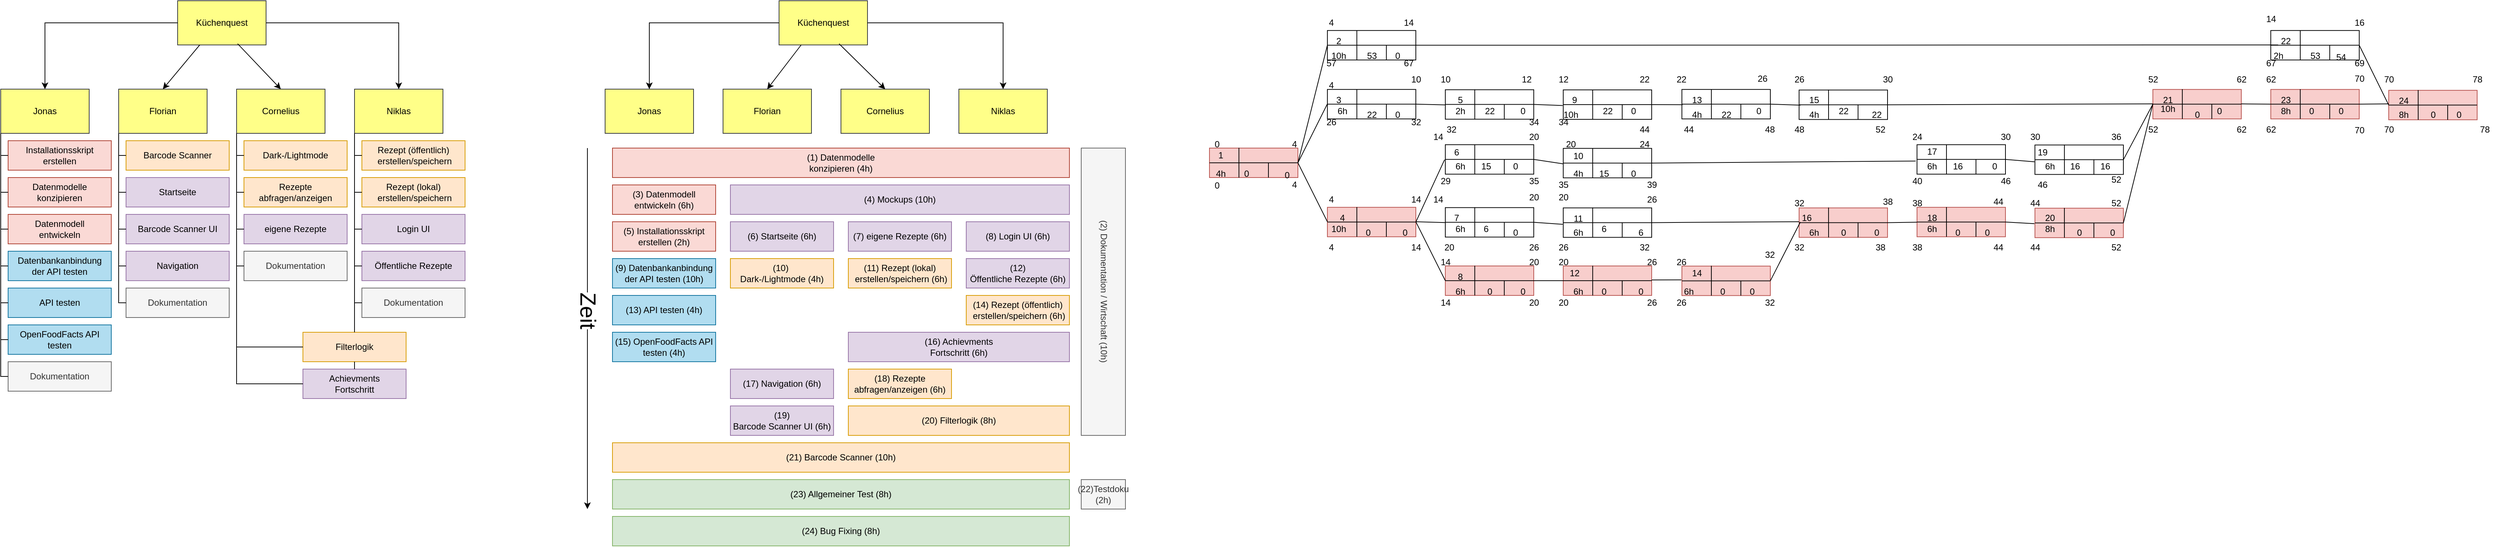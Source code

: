<mxfile version="24.7.5">
  <diagram name="Seite-1" id="5WbFImgOZ29d72iramgY">
    <mxGraphModel dx="1222" dy="786" grid="1" gridSize="10" guides="1" tooltips="1" connect="1" arrows="1" fold="1" page="1" pageScale="1" pageWidth="827" pageHeight="1169" math="0" shadow="0">
      <root>
        <mxCell id="0" />
        <mxCell id="1" parent="0" />
        <mxCell id="MC2AqYIewqk88VeBDW5k-1" value="Küchenquest" style="rounded=0;whiteSpace=wrap;html=1;fillColor=#ffff88;strokeColor=#36393d;" parent="1" vertex="1">
          <mxGeometry x="320" y="40" width="120" height="60" as="geometry" />
        </mxCell>
        <mxCell id="MC2AqYIewqk88VeBDW5k-2" value="Jonas" style="rounded=0;whiteSpace=wrap;html=1;fillColor=#ffff88;strokeColor=#36393d;" parent="1" vertex="1">
          <mxGeometry x="80" y="160" width="120" height="60" as="geometry" />
        </mxCell>
        <mxCell id="MC2AqYIewqk88VeBDW5k-3" value="Florian" style="rounded=0;whiteSpace=wrap;html=1;fillColor=#ffff88;strokeColor=#36393d;" parent="1" vertex="1">
          <mxGeometry x="240" y="160" width="120" height="60" as="geometry" />
        </mxCell>
        <mxCell id="MC2AqYIewqk88VeBDW5k-4" value="Cornelius" style="rounded=0;whiteSpace=wrap;html=1;fillColor=#ffff88;strokeColor=#36393d;" parent="1" vertex="1">
          <mxGeometry x="400" y="160" width="120" height="60" as="geometry" />
        </mxCell>
        <mxCell id="MC2AqYIewqk88VeBDW5k-5" value="Niklas" style="rounded=0;whiteSpace=wrap;html=1;fillColor=#ffff88;strokeColor=#36393d;" parent="1" vertex="1">
          <mxGeometry x="560" y="160" width="120" height="60" as="geometry" />
        </mxCell>
        <mxCell id="MC2AqYIewqk88VeBDW5k-6" value="" style="endArrow=classic;html=1;rounded=0;exitX=0;exitY=0.5;exitDx=0;exitDy=0;entryX=0.5;entryY=0;entryDx=0;entryDy=0;" parent="1" source="MC2AqYIewqk88VeBDW5k-1" target="MC2AqYIewqk88VeBDW5k-2" edge="1">
          <mxGeometry width="50" height="50" relative="1" as="geometry">
            <mxPoint x="360" y="260" as="sourcePoint" />
            <mxPoint x="410" y="210" as="targetPoint" />
            <Array as="points">
              <mxPoint x="140" y="70" />
            </Array>
          </mxGeometry>
        </mxCell>
        <mxCell id="MC2AqYIewqk88VeBDW5k-7" value="" style="endArrow=classic;html=1;rounded=0;exitX=0.25;exitY=1;exitDx=0;exitDy=0;entryX=0.5;entryY=0;entryDx=0;entryDy=0;" parent="1" source="MC2AqYIewqk88VeBDW5k-1" target="MC2AqYIewqk88VeBDW5k-3" edge="1">
          <mxGeometry width="50" height="50" relative="1" as="geometry">
            <mxPoint x="360" y="260" as="sourcePoint" />
            <mxPoint x="410" y="210" as="targetPoint" />
          </mxGeometry>
        </mxCell>
        <mxCell id="MC2AqYIewqk88VeBDW5k-8" value="" style="endArrow=classic;html=1;rounded=0;exitX=0.678;exitY=0.972;exitDx=0;exitDy=0;exitPerimeter=0;entryX=0.5;entryY=0;entryDx=0;entryDy=0;" parent="1" source="MC2AqYIewqk88VeBDW5k-1" target="MC2AqYIewqk88VeBDW5k-4" edge="1">
          <mxGeometry width="50" height="50" relative="1" as="geometry">
            <mxPoint x="360" y="260" as="sourcePoint" />
            <mxPoint x="410" y="210" as="targetPoint" />
          </mxGeometry>
        </mxCell>
        <mxCell id="MC2AqYIewqk88VeBDW5k-9" value="" style="endArrow=classic;html=1;rounded=0;exitX=1;exitY=0.5;exitDx=0;exitDy=0;entryX=0.5;entryY=0;entryDx=0;entryDy=0;" parent="1" source="MC2AqYIewqk88VeBDW5k-1" target="MC2AqYIewqk88VeBDW5k-5" edge="1">
          <mxGeometry width="50" height="50" relative="1" as="geometry">
            <mxPoint x="360" y="260" as="sourcePoint" />
            <mxPoint x="410" y="210" as="targetPoint" />
            <Array as="points">
              <mxPoint x="620" y="70" />
            </Array>
          </mxGeometry>
        </mxCell>
        <mxCell id="MC2AqYIewqk88VeBDW5k-12" value="Datenmodelle&lt;div&gt;konzipieren&lt;/div&gt;" style="rounded=0;whiteSpace=wrap;html=1;fillColor=#fad9d5;strokeColor=#ae4132;" parent="1" vertex="1">
          <mxGeometry x="90" y="280" width="140" height="40" as="geometry" />
        </mxCell>
        <mxCell id="MC2AqYIewqk88VeBDW5k-13" value="Datenmodell&lt;div&gt;entwickeln&lt;/div&gt;" style="rounded=0;whiteSpace=wrap;html=1;fillColor=#fad9d5;strokeColor=#ae4132;" parent="1" vertex="1">
          <mxGeometry x="90" y="330" width="140" height="40" as="geometry" />
        </mxCell>
        <mxCell id="MC2AqYIewqk88VeBDW5k-14" value="Installationsskript&lt;div&gt;erstellen&lt;/div&gt;" style="rounded=0;whiteSpace=wrap;html=1;fillColor=#fad9d5;strokeColor=#ae4132;" parent="1" vertex="1">
          <mxGeometry x="90" y="230" width="140" height="40" as="geometry" />
        </mxCell>
        <mxCell id="MC2AqYIewqk88VeBDW5k-17" value="Datenbankanbindung&lt;div&gt;der API testen&lt;/div&gt;" style="rounded=0;whiteSpace=wrap;html=1;fillColor=#b1ddf0;strokeColor=#10739e;" parent="1" vertex="1">
          <mxGeometry x="90" y="380" width="140" height="40" as="geometry" />
        </mxCell>
        <mxCell id="MC2AqYIewqk88VeBDW5k-18" value="API testen" style="rounded=0;whiteSpace=wrap;html=1;fillColor=#b1ddf0;strokeColor=#10739e;" parent="1" vertex="1">
          <mxGeometry x="90" y="430" width="140" height="40" as="geometry" />
        </mxCell>
        <mxCell id="MC2AqYIewqk88VeBDW5k-19" value="OpenFoodFacts API testen" style="rounded=0;whiteSpace=wrap;html=1;fillColor=#b1ddf0;strokeColor=#10739e;" parent="1" vertex="1">
          <mxGeometry x="90" y="480" width="140" height="40" as="geometry" />
        </mxCell>
        <mxCell id="MC2AqYIewqk88VeBDW5k-20" value="Dokumentation" style="rounded=0;whiteSpace=wrap;html=1;fillColor=#f5f5f5;fontColor=#333333;strokeColor=#666666;" parent="1" vertex="1">
          <mxGeometry x="90" y="530" width="140" height="40" as="geometry" />
        </mxCell>
        <mxCell id="MC2AqYIewqk88VeBDW5k-21" value="Dark-/Lightmode" style="rounded=0;whiteSpace=wrap;html=1;fillColor=#ffe6cc;strokeColor=#d79b00;" parent="1" vertex="1">
          <mxGeometry x="410" y="230" width="140" height="40" as="geometry" />
        </mxCell>
        <mxCell id="MC2AqYIewqk88VeBDW5k-22" value="Rezepte abfragen/anzeigen" style="rounded=0;whiteSpace=wrap;html=1;fillColor=#ffe6cc;strokeColor=#d79b00;" parent="1" vertex="1">
          <mxGeometry x="410" y="280" width="140" height="40" as="geometry" />
        </mxCell>
        <mxCell id="MC2AqYIewqk88VeBDW5k-24" value="Filterlogik" style="rounded=0;whiteSpace=wrap;html=1;fillColor=#ffe6cc;strokeColor=#d79b00;" parent="1" vertex="1">
          <mxGeometry x="490" y="490" width="140" height="40" as="geometry" />
        </mxCell>
        <mxCell id="MC2AqYIewqk88VeBDW5k-25" value="Rezept (öffentlich)&lt;div&gt;&amp;nbsp;erstellen/speichern&lt;/div&gt;" style="rounded=0;whiteSpace=wrap;html=1;fillColor=#ffe6cc;strokeColor=#d79b00;" parent="1" vertex="1">
          <mxGeometry x="570" y="230" width="140" height="40" as="geometry" />
        </mxCell>
        <mxCell id="MC2AqYIewqk88VeBDW5k-26" value="Barcode Scanner" style="rounded=0;whiteSpace=wrap;html=1;fillColor=#ffe6cc;strokeColor=#d79b00;" parent="1" vertex="1">
          <mxGeometry x="250" y="230" width="140" height="40" as="geometry" />
        </mxCell>
        <mxCell id="MC2AqYIewqk88VeBDW5k-28" value="Rezept (lokal)&lt;div&gt;&amp;nbsp;erstellen/speichern&lt;/div&gt;" style="rounded=0;whiteSpace=wrap;html=1;fillColor=#ffe6cc;strokeColor=#d79b00;" parent="1" vertex="1">
          <mxGeometry x="570" y="280" width="140" height="40" as="geometry" />
        </mxCell>
        <mxCell id="MC2AqYIewqk88VeBDW5k-29" value="Login UI" style="rounded=0;whiteSpace=wrap;html=1;fillColor=#e1d5e7;strokeColor=#9673a6;" parent="1" vertex="1">
          <mxGeometry x="570" y="330" width="140" height="40" as="geometry" />
        </mxCell>
        <mxCell id="MC2AqYIewqk88VeBDW5k-30" value="Startseite" style="rounded=0;whiteSpace=wrap;html=1;fillColor=#e1d5e7;strokeColor=#9673a6;" parent="1" vertex="1">
          <mxGeometry x="250" y="280" width="140" height="40" as="geometry" />
        </mxCell>
        <mxCell id="MC2AqYIewqk88VeBDW5k-31" value="eigene Rezepte" style="rounded=0;whiteSpace=wrap;html=1;fillColor=#e1d5e7;strokeColor=#9673a6;" parent="1" vertex="1">
          <mxGeometry x="410" y="330" width="140" height="40" as="geometry" />
        </mxCell>
        <mxCell id="MC2AqYIewqk88VeBDW5k-32" value="Öffentliche Rezepte" style="rounded=0;whiteSpace=wrap;html=1;fillColor=#e1d5e7;strokeColor=#9673a6;" parent="1" vertex="1">
          <mxGeometry x="570" y="380" width="140" height="40" as="geometry" />
        </mxCell>
        <mxCell id="MC2AqYIewqk88VeBDW5k-33" value="Achievments&lt;div&gt;Fortschritt&lt;/div&gt;" style="rounded=0;whiteSpace=wrap;html=1;fillColor=#e1d5e7;strokeColor=#9673a6;" parent="1" vertex="1">
          <mxGeometry x="490" y="540" width="140" height="40" as="geometry" />
        </mxCell>
        <mxCell id="MC2AqYIewqk88VeBDW5k-34" value="Navigation" style="rounded=0;whiteSpace=wrap;html=1;fillColor=#e1d5e7;strokeColor=#9673a6;" parent="1" vertex="1">
          <mxGeometry x="250" y="380" width="140" height="40" as="geometry" />
        </mxCell>
        <mxCell id="MC2AqYIewqk88VeBDW5k-35" value="Barcode Scanner UI" style="rounded=0;whiteSpace=wrap;html=1;fillColor=#e1d5e7;strokeColor=#9673a6;" parent="1" vertex="1">
          <mxGeometry x="250" y="330" width="140" height="40" as="geometry" />
        </mxCell>
        <mxCell id="MC2AqYIewqk88VeBDW5k-36" value="" style="endArrow=none;html=1;rounded=0;entryX=0;entryY=1;entryDx=0;entryDy=0;exitX=0;exitY=0.5;exitDx=0;exitDy=0;" parent="1" source="MC2AqYIewqk88VeBDW5k-20" target="MC2AqYIewqk88VeBDW5k-2" edge="1">
          <mxGeometry width="50" height="50" relative="1" as="geometry">
            <mxPoint x="80" y="550" as="sourcePoint" />
            <mxPoint x="380" y="370" as="targetPoint" />
            <Array as="points">
              <mxPoint x="80" y="550" />
            </Array>
          </mxGeometry>
        </mxCell>
        <mxCell id="MC2AqYIewqk88VeBDW5k-37" value="Dokumentation" style="rounded=0;whiteSpace=wrap;html=1;fillColor=#f5f5f5;fontColor=#333333;strokeColor=#666666;" parent="1" vertex="1">
          <mxGeometry x="250" y="430" width="140" height="40" as="geometry" />
        </mxCell>
        <mxCell id="MC2AqYIewqk88VeBDW5k-38" value="Dokumentation" style="rounded=0;whiteSpace=wrap;html=1;fillColor=#f5f5f5;fontColor=#333333;strokeColor=#666666;" parent="1" vertex="1">
          <mxGeometry x="410" y="380" width="140" height="40" as="geometry" />
        </mxCell>
        <mxCell id="MC2AqYIewqk88VeBDW5k-39" value="Dokumentation" style="rounded=0;whiteSpace=wrap;html=1;fillColor=#f5f5f5;fontColor=#333333;strokeColor=#666666;" parent="1" vertex="1">
          <mxGeometry x="570" y="430" width="140" height="40" as="geometry" />
        </mxCell>
        <mxCell id="MC2AqYIewqk88VeBDW5k-40" value="" style="endArrow=none;html=1;rounded=0;entryX=0;entryY=1;entryDx=0;entryDy=0;exitX=0;exitY=0.5;exitDx=0;exitDy=0;" parent="1" source="MC2AqYIewqk88VeBDW5k-37" target="MC2AqYIewqk88VeBDW5k-3" edge="1">
          <mxGeometry width="50" height="50" relative="1" as="geometry">
            <mxPoint x="360" y="430" as="sourcePoint" />
            <mxPoint x="410" y="380" as="targetPoint" />
            <Array as="points">
              <mxPoint x="240" y="450" />
            </Array>
          </mxGeometry>
        </mxCell>
        <mxCell id="MC2AqYIewqk88VeBDW5k-42" value="" style="endArrow=none;html=1;rounded=0;entryX=0;entryY=1;entryDx=0;entryDy=0;exitX=0;exitY=0.5;exitDx=0;exitDy=0;" parent="1" source="MC2AqYIewqk88VeBDW5k-38" target="MC2AqYIewqk88VeBDW5k-4" edge="1">
          <mxGeometry width="50" height="50" relative="1" as="geometry">
            <mxPoint x="400" y="400" as="sourcePoint" />
            <mxPoint x="450" y="350" as="targetPoint" />
            <Array as="points">
              <mxPoint x="400" y="400" />
            </Array>
          </mxGeometry>
        </mxCell>
        <mxCell id="MC2AqYIewqk88VeBDW5k-43" value="" style="endArrow=none;html=1;rounded=0;entryX=0;entryY=1;entryDx=0;entryDy=0;exitX=0;exitY=0.5;exitDx=0;exitDy=0;" parent="1" source="MC2AqYIewqk88VeBDW5k-39" target="MC2AqYIewqk88VeBDW5k-5" edge="1">
          <mxGeometry width="50" height="50" relative="1" as="geometry">
            <mxPoint x="540" y="340" as="sourcePoint" />
            <mxPoint x="590" y="290" as="targetPoint" />
            <Array as="points">
              <mxPoint x="560" y="450" />
            </Array>
          </mxGeometry>
        </mxCell>
        <mxCell id="MC2AqYIewqk88VeBDW5k-44" value="" style="endArrow=none;html=1;rounded=0;exitX=0.5;exitY=0;exitDx=0;exitDy=0;" parent="1" source="MC2AqYIewqk88VeBDW5k-24" edge="1">
          <mxGeometry width="50" height="50" relative="1" as="geometry">
            <mxPoint x="490" y="470" as="sourcePoint" />
            <mxPoint x="560" y="450" as="targetPoint" />
          </mxGeometry>
        </mxCell>
        <mxCell id="MC2AqYIewqk88VeBDW5k-45" value="" style="endArrow=none;html=1;rounded=0;exitX=0;exitY=0.5;exitDx=0;exitDy=0;" parent="1" source="MC2AqYIewqk88VeBDW5k-33" edge="1">
          <mxGeometry width="50" height="50" relative="1" as="geometry">
            <mxPoint x="400" y="550" as="sourcePoint" />
            <mxPoint x="400" y="400" as="targetPoint" />
            <Array as="points">
              <mxPoint x="400" y="560" />
            </Array>
          </mxGeometry>
        </mxCell>
        <mxCell id="MC2AqYIewqk88VeBDW5k-46" value="" style="endArrow=none;html=1;rounded=0;entryX=0;entryY=0.5;entryDx=0;entryDy=0;" parent="1" target="MC2AqYIewqk88VeBDW5k-24" edge="1">
          <mxGeometry width="50" height="50" relative="1" as="geometry">
            <mxPoint x="400" y="510" as="sourcePoint" />
            <mxPoint x="560" y="480" as="targetPoint" />
          </mxGeometry>
        </mxCell>
        <mxCell id="MC2AqYIewqk88VeBDW5k-47" value="" style="endArrow=none;html=1;rounded=0;entryX=0.5;entryY=1;entryDx=0;entryDy=0;exitX=0.5;exitY=0;exitDx=0;exitDy=0;" parent="1" source="MC2AqYIewqk88VeBDW5k-33" target="MC2AqYIewqk88VeBDW5k-24" edge="1">
          <mxGeometry width="50" height="50" relative="1" as="geometry">
            <mxPoint x="540" y="530" as="sourcePoint" />
            <mxPoint x="590" y="480" as="targetPoint" />
          </mxGeometry>
        </mxCell>
        <mxCell id="MC2AqYIewqk88VeBDW5k-48" value="" style="endArrow=none;html=1;rounded=0;entryX=0;entryY=0.5;entryDx=0;entryDy=0;" parent="1" target="MC2AqYIewqk88VeBDW5k-14" edge="1">
          <mxGeometry width="50" height="50" relative="1" as="geometry">
            <mxPoint x="80" y="250" as="sourcePoint" />
            <mxPoint x="170" y="370" as="targetPoint" />
          </mxGeometry>
        </mxCell>
        <mxCell id="MC2AqYIewqk88VeBDW5k-50" value="" style="endArrow=none;html=1;rounded=0;exitX=0;exitY=0.5;exitDx=0;exitDy=0;" parent="1" source="MC2AqYIewqk88VeBDW5k-12" edge="1">
          <mxGeometry width="50" height="50" relative="1" as="geometry">
            <mxPoint x="90" y="340" as="sourcePoint" />
            <mxPoint x="80" y="300" as="targetPoint" />
          </mxGeometry>
        </mxCell>
        <mxCell id="MC2AqYIewqk88VeBDW5k-51" value="" style="endArrow=none;html=1;rounded=0;entryX=0;entryY=0.5;entryDx=0;entryDy=0;" parent="1" target="MC2AqYIewqk88VeBDW5k-13" edge="1">
          <mxGeometry width="50" height="50" relative="1" as="geometry">
            <mxPoint x="80" y="350" as="sourcePoint" />
            <mxPoint x="140" y="290" as="targetPoint" />
          </mxGeometry>
        </mxCell>
        <mxCell id="MC2AqYIewqk88VeBDW5k-52" value="" style="endArrow=none;html=1;rounded=0;entryX=0;entryY=0.5;entryDx=0;entryDy=0;" parent="1" target="MC2AqYIewqk88VeBDW5k-17" edge="1">
          <mxGeometry width="50" height="50" relative="1" as="geometry">
            <mxPoint x="80" y="400" as="sourcePoint" />
            <mxPoint x="140" y="290" as="targetPoint" />
          </mxGeometry>
        </mxCell>
        <mxCell id="MC2AqYIewqk88VeBDW5k-53" value="" style="endArrow=none;html=1;rounded=0;entryX=0;entryY=0.5;entryDx=0;entryDy=0;" parent="1" target="MC2AqYIewqk88VeBDW5k-19" edge="1">
          <mxGeometry width="50" height="50" relative="1" as="geometry">
            <mxPoint x="80" y="500" as="sourcePoint" />
            <mxPoint x="140" y="460" as="targetPoint" />
          </mxGeometry>
        </mxCell>
        <mxCell id="MC2AqYIewqk88VeBDW5k-54" value="" style="endArrow=none;html=1;rounded=0;entryX=0;entryY=0.5;entryDx=0;entryDy=0;" parent="1" target="MC2AqYIewqk88VeBDW5k-18" edge="1">
          <mxGeometry width="50" height="50" relative="1" as="geometry">
            <mxPoint x="80" y="450" as="sourcePoint" />
            <mxPoint x="120" y="450" as="targetPoint" />
          </mxGeometry>
        </mxCell>
        <mxCell id="MC2AqYIewqk88VeBDW5k-55" value="" style="endArrow=none;html=1;rounded=0;entryX=0;entryY=0.5;entryDx=0;entryDy=0;" parent="1" target="MC2AqYIewqk88VeBDW5k-26" edge="1">
          <mxGeometry width="50" height="50" relative="1" as="geometry">
            <mxPoint x="240" y="250" as="sourcePoint" />
            <mxPoint x="280" y="270" as="targetPoint" />
          </mxGeometry>
        </mxCell>
        <mxCell id="MC2AqYIewqk88VeBDW5k-56" value="" style="endArrow=none;html=1;rounded=0;entryX=0;entryY=0.5;entryDx=0;entryDy=0;" parent="1" target="MC2AqYIewqk88VeBDW5k-30" edge="1">
          <mxGeometry width="50" height="50" relative="1" as="geometry">
            <mxPoint x="240" y="300" as="sourcePoint" />
            <mxPoint x="280" y="270" as="targetPoint" />
          </mxGeometry>
        </mxCell>
        <mxCell id="MC2AqYIewqk88VeBDW5k-57" value="" style="endArrow=none;html=1;rounded=0;entryX=0;entryY=0.5;entryDx=0;entryDy=0;" parent="1" target="MC2AqYIewqk88VeBDW5k-35" edge="1">
          <mxGeometry width="50" height="50" relative="1" as="geometry">
            <mxPoint x="240" y="350" as="sourcePoint" />
            <mxPoint x="290" y="360" as="targetPoint" />
          </mxGeometry>
        </mxCell>
        <mxCell id="MC2AqYIewqk88VeBDW5k-58" value="" style="endArrow=none;html=1;rounded=0;entryX=0;entryY=0.5;entryDx=0;entryDy=0;" parent="1" target="MC2AqYIewqk88VeBDW5k-34" edge="1">
          <mxGeometry width="50" height="50" relative="1" as="geometry">
            <mxPoint x="240" y="400" as="sourcePoint" />
            <mxPoint x="290" y="360" as="targetPoint" />
          </mxGeometry>
        </mxCell>
        <mxCell id="MC2AqYIewqk88VeBDW5k-59" value="" style="endArrow=none;html=1;rounded=0;entryX=0;entryY=0.5;entryDx=0;entryDy=0;" parent="1" target="MC2AqYIewqk88VeBDW5k-21" edge="1">
          <mxGeometry width="50" height="50" relative="1" as="geometry">
            <mxPoint x="400" y="250" as="sourcePoint" />
            <mxPoint x="470" y="270" as="targetPoint" />
          </mxGeometry>
        </mxCell>
        <mxCell id="MC2AqYIewqk88VeBDW5k-60" value="" style="endArrow=none;html=1;rounded=0;entryX=0;entryY=0.5;entryDx=0;entryDy=0;" parent="1" target="MC2AqYIewqk88VeBDW5k-22" edge="1">
          <mxGeometry width="50" height="50" relative="1" as="geometry">
            <mxPoint x="400" y="300" as="sourcePoint" />
            <mxPoint x="470" y="270" as="targetPoint" />
          </mxGeometry>
        </mxCell>
        <mxCell id="MC2AqYIewqk88VeBDW5k-61" value="" style="endArrow=none;html=1;rounded=0;entryX=0;entryY=0.5;entryDx=0;entryDy=0;" parent="1" target="MC2AqYIewqk88VeBDW5k-31" edge="1">
          <mxGeometry width="50" height="50" relative="1" as="geometry">
            <mxPoint x="400" y="350" as="sourcePoint" />
            <mxPoint x="470" y="360" as="targetPoint" />
          </mxGeometry>
        </mxCell>
        <mxCell id="MC2AqYIewqk88VeBDW5k-62" value="" style="endArrow=none;html=1;rounded=0;entryX=0;entryY=0.5;entryDx=0;entryDy=0;" parent="1" target="MC2AqYIewqk88VeBDW5k-25" edge="1">
          <mxGeometry width="50" height="50" relative="1" as="geometry">
            <mxPoint x="560" y="250" as="sourcePoint" />
            <mxPoint x="640" y="300" as="targetPoint" />
          </mxGeometry>
        </mxCell>
        <mxCell id="MC2AqYIewqk88VeBDW5k-63" value="" style="endArrow=none;html=1;rounded=0;" parent="1" edge="1">
          <mxGeometry width="50" height="50" relative="1" as="geometry">
            <mxPoint x="560" y="300" as="sourcePoint" />
            <mxPoint x="570" y="300" as="targetPoint" />
          </mxGeometry>
        </mxCell>
        <mxCell id="MC2AqYIewqk88VeBDW5k-64" value="" style="endArrow=none;html=1;rounded=0;entryX=0;entryY=0.5;entryDx=0;entryDy=0;" parent="1" target="MC2AqYIewqk88VeBDW5k-29" edge="1">
          <mxGeometry width="50" height="50" relative="1" as="geometry">
            <mxPoint x="560" y="350" as="sourcePoint" />
            <mxPoint x="640" y="300" as="targetPoint" />
          </mxGeometry>
        </mxCell>
        <mxCell id="MC2AqYIewqk88VeBDW5k-65" value="" style="endArrow=none;html=1;rounded=0;entryX=0;entryY=0.5;entryDx=0;entryDy=0;" parent="1" target="MC2AqYIewqk88VeBDW5k-32" edge="1">
          <mxGeometry width="50" height="50" relative="1" as="geometry">
            <mxPoint x="560" y="400" as="sourcePoint" />
            <mxPoint x="640" y="300" as="targetPoint" />
          </mxGeometry>
        </mxCell>
        <mxCell id="J5TqSiO1KMNlUzjfTJ3k-1" value="Küchenquest" style="rounded=0;whiteSpace=wrap;html=1;fillColor=#ffff88;strokeColor=#36393d;" parent="1" vertex="1">
          <mxGeometry x="1136" y="40" width="120" height="60" as="geometry" />
        </mxCell>
        <mxCell id="J5TqSiO1KMNlUzjfTJ3k-2" value="Jonas" style="rounded=0;whiteSpace=wrap;html=1;fillColor=#ffff88;strokeColor=#36393d;" parent="1" vertex="1">
          <mxGeometry x="900" y="160" width="120" height="60" as="geometry" />
        </mxCell>
        <mxCell id="J5TqSiO1KMNlUzjfTJ3k-3" value="Florian" style="rounded=0;whiteSpace=wrap;html=1;fillColor=#ffff88;strokeColor=#36393d;" parent="1" vertex="1">
          <mxGeometry x="1060" y="160" width="120" height="60" as="geometry" />
        </mxCell>
        <mxCell id="J5TqSiO1KMNlUzjfTJ3k-4" value="Cornelius" style="rounded=0;whiteSpace=wrap;html=1;fillColor=#ffff88;strokeColor=#36393d;" parent="1" vertex="1">
          <mxGeometry x="1220" y="160" width="120" height="60" as="geometry" />
        </mxCell>
        <mxCell id="J5TqSiO1KMNlUzjfTJ3k-5" value="Niklas" style="rounded=0;whiteSpace=wrap;html=1;fillColor=#ffff88;strokeColor=#36393d;" parent="1" vertex="1">
          <mxGeometry x="1380" y="160" width="120" height="60" as="geometry" />
        </mxCell>
        <mxCell id="J5TqSiO1KMNlUzjfTJ3k-6" value="" style="endArrow=classic;html=1;rounded=0;exitX=0;exitY=0.5;exitDx=0;exitDy=0;entryX=0.5;entryY=0;entryDx=0;entryDy=0;" parent="1" source="J5TqSiO1KMNlUzjfTJ3k-1" target="J5TqSiO1KMNlUzjfTJ3k-2" edge="1">
          <mxGeometry width="50" height="50" relative="1" as="geometry">
            <mxPoint x="1176" y="260" as="sourcePoint" />
            <mxPoint x="1226" y="210" as="targetPoint" />
            <Array as="points">
              <mxPoint x="960" y="70" />
            </Array>
          </mxGeometry>
        </mxCell>
        <mxCell id="J5TqSiO1KMNlUzjfTJ3k-7" value="" style="endArrow=classic;html=1;rounded=0;exitX=0.25;exitY=1;exitDx=0;exitDy=0;entryX=0.5;entryY=0;entryDx=0;entryDy=0;" parent="1" source="J5TqSiO1KMNlUzjfTJ3k-1" target="J5TqSiO1KMNlUzjfTJ3k-3" edge="1">
          <mxGeometry width="50" height="50" relative="1" as="geometry">
            <mxPoint x="1176" y="260" as="sourcePoint" />
            <mxPoint x="1226" y="210" as="targetPoint" />
          </mxGeometry>
        </mxCell>
        <mxCell id="J5TqSiO1KMNlUzjfTJ3k-8" value="" style="endArrow=classic;html=1;rounded=0;exitX=0.678;exitY=0.972;exitDx=0;exitDy=0;exitPerimeter=0;entryX=0.5;entryY=0;entryDx=0;entryDy=0;" parent="1" source="J5TqSiO1KMNlUzjfTJ3k-1" target="J5TqSiO1KMNlUzjfTJ3k-4" edge="1">
          <mxGeometry width="50" height="50" relative="1" as="geometry">
            <mxPoint x="1176" y="260" as="sourcePoint" />
            <mxPoint x="1226" y="210" as="targetPoint" />
          </mxGeometry>
        </mxCell>
        <mxCell id="J5TqSiO1KMNlUzjfTJ3k-9" value="" style="endArrow=classic;html=1;rounded=0;exitX=1;exitY=0.5;exitDx=0;exitDy=0;entryX=0.5;entryY=0;entryDx=0;entryDy=0;" parent="1" source="J5TqSiO1KMNlUzjfTJ3k-1" target="J5TqSiO1KMNlUzjfTJ3k-5" edge="1">
          <mxGeometry width="50" height="50" relative="1" as="geometry">
            <mxPoint x="1176" y="260" as="sourcePoint" />
            <mxPoint x="1226" y="210" as="targetPoint" />
            <Array as="points">
              <mxPoint x="1440" y="70" />
            </Array>
          </mxGeometry>
        </mxCell>
        <mxCell id="J5TqSiO1KMNlUzjfTJ3k-10" value="(1) Datenmodelle&lt;div&gt;konzipieren (4h)&lt;/div&gt;" style="rounded=0;whiteSpace=wrap;html=1;fillColor=#fad9d5;strokeColor=#ae4132;" parent="1" vertex="1">
          <mxGeometry x="910" y="240" width="620" height="40" as="geometry" />
        </mxCell>
        <mxCell id="J5TqSiO1KMNlUzjfTJ3k-11" value="(3) Datenmodell&lt;div&gt;entwickeln (6h)&lt;/div&gt;" style="rounded=0;whiteSpace=wrap;html=1;fillColor=#fad9d5;strokeColor=#ae4132;" parent="1" vertex="1">
          <mxGeometry x="910" y="290" width="140" height="40" as="geometry" />
        </mxCell>
        <mxCell id="J5TqSiO1KMNlUzjfTJ3k-12" value="(5) Installationsskript&lt;div&gt;erstellen (2h)&lt;/div&gt;" style="rounded=0;whiteSpace=wrap;html=1;fillColor=#fad9d5;strokeColor=#ae4132;" parent="1" vertex="1">
          <mxGeometry x="910" y="340" width="140" height="40" as="geometry" />
        </mxCell>
        <mxCell id="J5TqSiO1KMNlUzjfTJ3k-13" value="(9) Datenbankanbindung&lt;div&gt;der API testen (10h)&lt;/div&gt;" style="rounded=0;whiteSpace=wrap;html=1;fillColor=#b1ddf0;strokeColor=#10739e;" parent="1" vertex="1">
          <mxGeometry x="910" y="390" width="140" height="40" as="geometry" />
        </mxCell>
        <mxCell id="J5TqSiO1KMNlUzjfTJ3k-14" value="(13) API testen (4h)" style="rounded=0;whiteSpace=wrap;html=1;fillColor=#b1ddf0;strokeColor=#10739e;" parent="1" vertex="1">
          <mxGeometry x="910" y="440" width="140" height="40" as="geometry" />
        </mxCell>
        <mxCell id="J5TqSiO1KMNlUzjfTJ3k-15" value="(15) OpenFoodFacts API testen (4h)" style="rounded=0;whiteSpace=wrap;html=1;fillColor=#b1ddf0;strokeColor=#10739e;" parent="1" vertex="1">
          <mxGeometry x="910" y="490" width="140" height="40" as="geometry" />
        </mxCell>
        <mxCell id="J5TqSiO1KMNlUzjfTJ3k-17" value="(10)&amp;nbsp;&lt;div&gt;Dark-/Lightmode (4h)&lt;/div&gt;" style="rounded=0;whiteSpace=wrap;html=1;fillColor=#ffe6cc;strokeColor=#d79b00;" parent="1" vertex="1">
          <mxGeometry x="1070" y="390" width="140" height="40" as="geometry" />
        </mxCell>
        <mxCell id="J5TqSiO1KMNlUzjfTJ3k-18" value="(18) Rezepte abfragen/anzeigen (6h)" style="rounded=0;whiteSpace=wrap;html=1;fillColor=#ffe6cc;strokeColor=#d79b00;" parent="1" vertex="1">
          <mxGeometry x="1230" y="540" width="140" height="40" as="geometry" />
        </mxCell>
        <mxCell id="J5TqSiO1KMNlUzjfTJ3k-19" value="(20) Filterlogik (8h)" style="rounded=0;whiteSpace=wrap;html=1;fillColor=#ffe6cc;strokeColor=#d79b00;" parent="1" vertex="1">
          <mxGeometry x="1230" y="590" width="300" height="40" as="geometry" />
        </mxCell>
        <mxCell id="J5TqSiO1KMNlUzjfTJ3k-20" value="(14) Rezept (öffentlich)&lt;div&gt;&amp;nbsp;erstellen/speichern (6h)&lt;/div&gt;" style="rounded=0;whiteSpace=wrap;html=1;fillColor=#ffe6cc;strokeColor=#d79b00;" parent="1" vertex="1">
          <mxGeometry x="1390" y="440" width="140" height="40" as="geometry" />
        </mxCell>
        <mxCell id="J5TqSiO1KMNlUzjfTJ3k-21" value="(21) Barcode Scanner (10h)" style="rounded=0;whiteSpace=wrap;html=1;fillColor=#ffe6cc;strokeColor=#d79b00;" parent="1" vertex="1">
          <mxGeometry x="910" y="640" width="620" height="40" as="geometry" />
        </mxCell>
        <mxCell id="J5TqSiO1KMNlUzjfTJ3k-22" value="(11) Rezept (lokal)&lt;div&gt;&amp;nbsp;erstellen/speichern (6h)&lt;/div&gt;" style="rounded=0;whiteSpace=wrap;html=1;fillColor=#ffe6cc;strokeColor=#d79b00;" parent="1" vertex="1">
          <mxGeometry x="1230" y="390" width="140" height="40" as="geometry" />
        </mxCell>
        <mxCell id="J5TqSiO1KMNlUzjfTJ3k-23" value="(8) Login UI (6h)" style="rounded=0;whiteSpace=wrap;html=1;fillColor=#e1d5e7;strokeColor=#9673a6;" parent="1" vertex="1">
          <mxGeometry x="1390" y="340" width="140" height="40" as="geometry" />
        </mxCell>
        <mxCell id="J5TqSiO1KMNlUzjfTJ3k-24" value="(6) Startseite (6h)" style="rounded=0;whiteSpace=wrap;html=1;fillColor=#e1d5e7;strokeColor=#9673a6;" parent="1" vertex="1">
          <mxGeometry x="1070" y="340" width="140" height="40" as="geometry" />
        </mxCell>
        <mxCell id="J5TqSiO1KMNlUzjfTJ3k-25" value="(7) eigene Rezepte (6h)" style="rounded=0;whiteSpace=wrap;html=1;fillColor=#e1d5e7;strokeColor=#9673a6;" parent="1" vertex="1">
          <mxGeometry x="1230" y="340" width="140" height="40" as="geometry" />
        </mxCell>
        <mxCell id="J5TqSiO1KMNlUzjfTJ3k-26" value="(12)&lt;div&gt;Öffentliche Rezepte (6h)&lt;/div&gt;" style="rounded=0;whiteSpace=wrap;html=1;fillColor=#e1d5e7;strokeColor=#9673a6;" parent="1" vertex="1">
          <mxGeometry x="1390" y="390" width="140" height="40" as="geometry" />
        </mxCell>
        <mxCell id="J5TqSiO1KMNlUzjfTJ3k-27" value="(16) Achievments&lt;div&gt;Fortschritt&amp;nbsp;&lt;span style=&quot;background-color: initial;&quot;&gt;(6h)&lt;/span&gt;&lt;/div&gt;" style="rounded=0;whiteSpace=wrap;html=1;fillColor=#e1d5e7;strokeColor=#9673a6;" parent="1" vertex="1">
          <mxGeometry x="1230" y="490" width="300" height="40" as="geometry" />
        </mxCell>
        <mxCell id="J5TqSiO1KMNlUzjfTJ3k-28" value="(17) Navigation (6h)" style="rounded=0;whiteSpace=wrap;html=1;fillColor=#e1d5e7;strokeColor=#9673a6;" parent="1" vertex="1">
          <mxGeometry x="1070" y="540" width="140" height="40" as="geometry" />
        </mxCell>
        <mxCell id="J5TqSiO1KMNlUzjfTJ3k-29" value="(19)&lt;div&gt;Barcode Scanner UI (6h)&lt;/div&gt;" style="rounded=0;whiteSpace=wrap;html=1;fillColor=#e1d5e7;strokeColor=#9673a6;" parent="1" vertex="1">
          <mxGeometry x="1070" y="590" width="140" height="40" as="geometry" />
        </mxCell>
        <mxCell id="J5TqSiO1KMNlUzjfTJ3k-33" value="(2) Dokumentation / Wirtschaft (10h)" style="rounded=0;whiteSpace=wrap;html=1;fillColor=#f5f5f5;fontColor=#333333;strokeColor=#666666;textDirection=vertical-rl;" parent="1" vertex="1">
          <mxGeometry x="1546" y="240" width="60" height="390" as="geometry" />
        </mxCell>
        <mxCell id="J5TqSiO1KMNlUzjfTJ3k-60" value="(22)&lt;span style=&quot;background-color: initial;&quot;&gt;Testdoku&lt;/span&gt;&lt;div&gt;&lt;div&gt;(2h)&lt;/div&gt;&lt;/div&gt;" style="rounded=0;whiteSpace=wrap;html=1;fillColor=#f5f5f5;fontColor=#333333;strokeColor=#666666;" parent="1" vertex="1">
          <mxGeometry x="1546" y="690" width="60" height="40" as="geometry" />
        </mxCell>
        <mxCell id="J5TqSiO1KMNlUzjfTJ3k-61" value="(23) Allgemeiner Test (8h)" style="rounded=0;whiteSpace=wrap;html=1;fillColor=#d5e8d4;strokeColor=#82b366;" parent="1" vertex="1">
          <mxGeometry x="910" y="690" width="620" height="40" as="geometry" />
        </mxCell>
        <mxCell id="J5TqSiO1KMNlUzjfTJ3k-62" value="Zeit" style="endArrow=classic;html=1;rounded=0;fontSize=30;textDirection=vertical-rl;" parent="1" edge="1">
          <mxGeometry width="50" height="50" relative="1" as="geometry">
            <mxPoint x="876" y="240" as="sourcePoint" />
            <mxPoint x="876" y="730" as="targetPoint" />
            <mxPoint as="offset" />
          </mxGeometry>
        </mxCell>
        <mxCell id="J5TqSiO1KMNlUzjfTJ3k-63" value="(24) Bug Fixing (8h)" style="rounded=0;whiteSpace=wrap;html=1;fillColor=#d5e8d4;strokeColor=#82b366;" parent="1" vertex="1">
          <mxGeometry x="910" y="740" width="620" height="40" as="geometry" />
        </mxCell>
        <mxCell id="J5TqSiO1KMNlUzjfTJ3k-77" value="(4) Mockups (10h)" style="rounded=0;whiteSpace=wrap;html=1;fillColor=#e1d5e7;strokeColor=#9673a6;" parent="1" vertex="1">
          <mxGeometry x="1070" y="290" width="460" height="40" as="geometry" />
        </mxCell>
        <mxCell id="J5TqSiO1KMNlUzjfTJ3k-79" value="" style="rounded=0;whiteSpace=wrap;html=1;fillColor=#f8cecc;strokeColor=#b85450;" parent="1" vertex="1">
          <mxGeometry x="1720" y="240" width="120" height="40" as="geometry" />
        </mxCell>
        <mxCell id="J5TqSiO1KMNlUzjfTJ3k-80" value="" style="endArrow=none;html=1;rounded=0;entryX=0.333;entryY=-0.01;entryDx=0;entryDy=0;entryPerimeter=0;" parent="1" target="J5TqSiO1KMNlUzjfTJ3k-79" edge="1">
          <mxGeometry width="50" height="50" relative="1" as="geometry">
            <mxPoint x="1760" y="280" as="sourcePoint" />
            <mxPoint x="1820" y="260" as="targetPoint" />
          </mxGeometry>
        </mxCell>
        <mxCell id="J5TqSiO1KMNlUzjfTJ3k-81" value="" style="endArrow=none;html=1;rounded=0;exitX=0;exitY=0.5;exitDx=0;exitDy=0;entryX=1;entryY=0.5;entryDx=0;entryDy=0;" parent="1" source="J5TqSiO1KMNlUzjfTJ3k-79" target="J5TqSiO1KMNlUzjfTJ3k-79" edge="1">
          <mxGeometry width="50" height="50" relative="1" as="geometry">
            <mxPoint x="1770" y="310" as="sourcePoint" />
            <mxPoint x="1840" y="240" as="targetPoint" />
          </mxGeometry>
        </mxCell>
        <mxCell id="J5TqSiO1KMNlUzjfTJ3k-83" value="" style="endArrow=none;html=1;rounded=0;" parent="1" edge="1">
          <mxGeometry width="50" height="50" relative="1" as="geometry">
            <mxPoint x="1800" y="260" as="sourcePoint" />
            <mxPoint x="1800" y="280" as="targetPoint" />
          </mxGeometry>
        </mxCell>
        <mxCell id="J5TqSiO1KMNlUzjfTJ3k-85" value="" style="rounded=0;whiteSpace=wrap;html=1;fillColor=#f8cecc;strokeColor=#b85450;" parent="1" vertex="1">
          <mxGeometry x="1880" y="320.4" width="120" height="40" as="geometry" />
        </mxCell>
        <mxCell id="J5TqSiO1KMNlUzjfTJ3k-86" value="" style="endArrow=none;html=1;rounded=0;entryX=0.333;entryY=-0.01;entryDx=0;entryDy=0;entryPerimeter=0;" parent="1" target="J5TqSiO1KMNlUzjfTJ3k-85" edge="1">
          <mxGeometry width="50" height="50" relative="1" as="geometry">
            <mxPoint x="1920" y="360.4" as="sourcePoint" />
            <mxPoint x="1980" y="340.4" as="targetPoint" />
          </mxGeometry>
        </mxCell>
        <mxCell id="J5TqSiO1KMNlUzjfTJ3k-87" value="" style="endArrow=none;html=1;rounded=0;exitX=0;exitY=0.5;exitDx=0;exitDy=0;entryX=1;entryY=0.5;entryDx=0;entryDy=0;" parent="1" source="J5TqSiO1KMNlUzjfTJ3k-85" target="J5TqSiO1KMNlUzjfTJ3k-85" edge="1">
          <mxGeometry width="50" height="50" relative="1" as="geometry">
            <mxPoint x="1930" y="390.4" as="sourcePoint" />
            <mxPoint x="2000" y="320.4" as="targetPoint" />
          </mxGeometry>
        </mxCell>
        <mxCell id="J5TqSiO1KMNlUzjfTJ3k-88" value="" style="endArrow=none;html=1;rounded=0;" parent="1" edge="1">
          <mxGeometry width="50" height="50" relative="1" as="geometry">
            <mxPoint x="1960" y="340.4" as="sourcePoint" />
            <mxPoint x="1960" y="360.4" as="targetPoint" />
          </mxGeometry>
        </mxCell>
        <mxCell id="J5TqSiO1KMNlUzjfTJ3k-89" value="" style="rounded=0;whiteSpace=wrap;html=1;" parent="1" vertex="1">
          <mxGeometry x="1880" y="160.4" width="120" height="40" as="geometry" />
        </mxCell>
        <mxCell id="J5TqSiO1KMNlUzjfTJ3k-90" value="" style="endArrow=none;html=1;rounded=0;entryX=0.333;entryY=-0.01;entryDx=0;entryDy=0;entryPerimeter=0;" parent="1" target="J5TqSiO1KMNlUzjfTJ3k-89" edge="1">
          <mxGeometry width="50" height="50" relative="1" as="geometry">
            <mxPoint x="1920" y="200.4" as="sourcePoint" />
            <mxPoint x="1980" y="180.4" as="targetPoint" />
          </mxGeometry>
        </mxCell>
        <mxCell id="J5TqSiO1KMNlUzjfTJ3k-91" value="" style="endArrow=none;html=1;rounded=0;exitX=0;exitY=0.5;exitDx=0;exitDy=0;entryX=1;entryY=0.5;entryDx=0;entryDy=0;" parent="1" source="J5TqSiO1KMNlUzjfTJ3k-89" target="J5TqSiO1KMNlUzjfTJ3k-89" edge="1">
          <mxGeometry width="50" height="50" relative="1" as="geometry">
            <mxPoint x="1930" y="230.4" as="sourcePoint" />
            <mxPoint x="2000" y="160.4" as="targetPoint" />
          </mxGeometry>
        </mxCell>
        <mxCell id="J5TqSiO1KMNlUzjfTJ3k-92" value="" style="endArrow=none;html=1;rounded=0;" parent="1" edge="1">
          <mxGeometry width="50" height="50" relative="1" as="geometry">
            <mxPoint x="1960" y="180.4" as="sourcePoint" />
            <mxPoint x="1960" y="200.4" as="targetPoint" />
          </mxGeometry>
        </mxCell>
        <mxCell id="J5TqSiO1KMNlUzjfTJ3k-93" value="" style="endArrow=none;html=1;rounded=0;" parent="1" edge="1">
          <mxGeometry width="50" height="50" relative="1" as="geometry">
            <mxPoint x="1840" y="260" as="sourcePoint" />
            <mxPoint x="1880" y="180" as="targetPoint" />
          </mxGeometry>
        </mxCell>
        <mxCell id="J5TqSiO1KMNlUzjfTJ3k-94" value="" style="endArrow=none;html=1;rounded=0;exitX=1;exitY=0.5;exitDx=0;exitDy=0;" parent="1" source="J5TqSiO1KMNlUzjfTJ3k-79" edge="1">
          <mxGeometry width="50" height="50" relative="1" as="geometry">
            <mxPoint x="1820" y="260" as="sourcePoint" />
            <mxPoint x="1880" y="340" as="targetPoint" />
          </mxGeometry>
        </mxCell>
        <mxCell id="J5TqSiO1KMNlUzjfTJ3k-95" value="1" style="text;html=1;align=center;verticalAlign=middle;resizable=0;points=[];autosize=1;strokeColor=none;fillColor=none;" parent="1" vertex="1">
          <mxGeometry x="1720" y="235" width="30" height="30" as="geometry" />
        </mxCell>
        <mxCell id="J5TqSiO1KMNlUzjfTJ3k-97" value="3" style="text;html=1;align=center;verticalAlign=middle;resizable=0;points=[];autosize=1;strokeColor=none;fillColor=none;" parent="1" vertex="1">
          <mxGeometry x="1880" y="160" width="30" height="30" as="geometry" />
        </mxCell>
        <mxCell id="J5TqSiO1KMNlUzjfTJ3k-98" value="4h" style="text;html=1;align=center;verticalAlign=middle;resizable=0;points=[];autosize=1;strokeColor=none;fillColor=none;" parent="1" vertex="1">
          <mxGeometry x="1715" y="260" width="40" height="30" as="geometry" />
        </mxCell>
        <mxCell id="J5TqSiO1KMNlUzjfTJ3k-99" value="6h" style="text;html=1;align=center;verticalAlign=middle;resizable=0;points=[];autosize=1;strokeColor=none;fillColor=none;" parent="1" vertex="1">
          <mxGeometry x="1880" y="175" width="40" height="30" as="geometry" />
        </mxCell>
        <mxCell id="J5TqSiO1KMNlUzjfTJ3k-100" value="10h" style="text;html=1;align=center;verticalAlign=middle;resizable=0;points=[];autosize=1;strokeColor=none;fillColor=none;" parent="1" vertex="1">
          <mxGeometry x="1875" y="335" width="40" height="30" as="geometry" />
        </mxCell>
        <mxCell id="J5TqSiO1KMNlUzjfTJ3k-105" value="" style="rounded=0;whiteSpace=wrap;html=1;" parent="1" vertex="1">
          <mxGeometry x="2040" y="160.8" width="120" height="40" as="geometry" />
        </mxCell>
        <mxCell id="J5TqSiO1KMNlUzjfTJ3k-106" value="" style="endArrow=none;html=1;rounded=0;entryX=0.333;entryY=-0.01;entryDx=0;entryDy=0;entryPerimeter=0;" parent="1" target="J5TqSiO1KMNlUzjfTJ3k-105" edge="1">
          <mxGeometry width="50" height="50" relative="1" as="geometry">
            <mxPoint x="2080" y="200.8" as="sourcePoint" />
            <mxPoint x="2140" y="180.8" as="targetPoint" />
          </mxGeometry>
        </mxCell>
        <mxCell id="J5TqSiO1KMNlUzjfTJ3k-107" value="" style="endArrow=none;html=1;rounded=0;exitX=0;exitY=0.5;exitDx=0;exitDy=0;entryX=1;entryY=0.5;entryDx=0;entryDy=0;" parent="1" source="J5TqSiO1KMNlUzjfTJ3k-105" target="J5TqSiO1KMNlUzjfTJ3k-105" edge="1">
          <mxGeometry width="50" height="50" relative="1" as="geometry">
            <mxPoint x="2090" y="230.8" as="sourcePoint" />
            <mxPoint x="2160" y="160.8" as="targetPoint" />
          </mxGeometry>
        </mxCell>
        <mxCell id="J5TqSiO1KMNlUzjfTJ3k-108" value="" style="endArrow=none;html=1;rounded=0;" parent="1" edge="1">
          <mxGeometry width="50" height="50" relative="1" as="geometry">
            <mxPoint x="2120" y="180.8" as="sourcePoint" />
            <mxPoint x="2120" y="200.8" as="targetPoint" />
          </mxGeometry>
        </mxCell>
        <mxCell id="J5TqSiO1KMNlUzjfTJ3k-109" value="" style="rounded=0;whiteSpace=wrap;html=1;" parent="1" vertex="1">
          <mxGeometry x="2200" y="161" width="120" height="40" as="geometry" />
        </mxCell>
        <mxCell id="J5TqSiO1KMNlUzjfTJ3k-110" value="" style="endArrow=none;html=1;rounded=0;entryX=0.333;entryY=-0.01;entryDx=0;entryDy=0;entryPerimeter=0;" parent="1" target="J5TqSiO1KMNlUzjfTJ3k-109" edge="1">
          <mxGeometry width="50" height="50" relative="1" as="geometry">
            <mxPoint x="2240" y="201" as="sourcePoint" />
            <mxPoint x="2300" y="181" as="targetPoint" />
          </mxGeometry>
        </mxCell>
        <mxCell id="J5TqSiO1KMNlUzjfTJ3k-111" value="" style="endArrow=none;html=1;rounded=0;exitX=0;exitY=0.5;exitDx=0;exitDy=0;entryX=1;entryY=0.5;entryDx=0;entryDy=0;" parent="1" source="J5TqSiO1KMNlUzjfTJ3k-109" target="J5TqSiO1KMNlUzjfTJ3k-109" edge="1">
          <mxGeometry width="50" height="50" relative="1" as="geometry">
            <mxPoint x="2250" y="231" as="sourcePoint" />
            <mxPoint x="2320" y="161" as="targetPoint" />
          </mxGeometry>
        </mxCell>
        <mxCell id="J5TqSiO1KMNlUzjfTJ3k-112" value="" style="endArrow=none;html=1;rounded=0;" parent="1" edge="1">
          <mxGeometry width="50" height="50" relative="1" as="geometry">
            <mxPoint x="2280" y="181" as="sourcePoint" />
            <mxPoint x="2280" y="201" as="targetPoint" />
          </mxGeometry>
        </mxCell>
        <mxCell id="J5TqSiO1KMNlUzjfTJ3k-113" value="" style="rounded=0;whiteSpace=wrap;html=1;" parent="1" vertex="1">
          <mxGeometry x="2361" y="160.4" width="120" height="40" as="geometry" />
        </mxCell>
        <mxCell id="J5TqSiO1KMNlUzjfTJ3k-114" value="" style="endArrow=none;html=1;rounded=0;entryX=0.333;entryY=-0.01;entryDx=0;entryDy=0;entryPerimeter=0;" parent="1" target="J5TqSiO1KMNlUzjfTJ3k-113" edge="1">
          <mxGeometry width="50" height="50" relative="1" as="geometry">
            <mxPoint x="2401" y="200.4" as="sourcePoint" />
            <mxPoint x="2461" y="180.4" as="targetPoint" />
          </mxGeometry>
        </mxCell>
        <mxCell id="J5TqSiO1KMNlUzjfTJ3k-115" value="" style="endArrow=none;html=1;rounded=0;exitX=0;exitY=0.5;exitDx=0;exitDy=0;entryX=1;entryY=0.5;entryDx=0;entryDy=0;" parent="1" source="J5TqSiO1KMNlUzjfTJ3k-113" target="J5TqSiO1KMNlUzjfTJ3k-113" edge="1">
          <mxGeometry width="50" height="50" relative="1" as="geometry">
            <mxPoint x="2411" y="230.4" as="sourcePoint" />
            <mxPoint x="2481" y="160.4" as="targetPoint" />
          </mxGeometry>
        </mxCell>
        <mxCell id="J5TqSiO1KMNlUzjfTJ3k-116" value="" style="endArrow=none;html=1;rounded=0;" parent="1" edge="1">
          <mxGeometry width="50" height="50" relative="1" as="geometry">
            <mxPoint x="2441" y="180.4" as="sourcePoint" />
            <mxPoint x="2441" y="200.4" as="targetPoint" />
          </mxGeometry>
        </mxCell>
        <mxCell id="J5TqSiO1KMNlUzjfTJ3k-117" value="" style="rounded=0;whiteSpace=wrap;html=1;" parent="1" vertex="1">
          <mxGeometry x="2520" y="161.2" width="120" height="40" as="geometry" />
        </mxCell>
        <mxCell id="J5TqSiO1KMNlUzjfTJ3k-118" value="" style="endArrow=none;html=1;rounded=0;entryX=0.333;entryY=-0.01;entryDx=0;entryDy=0;entryPerimeter=0;" parent="1" target="J5TqSiO1KMNlUzjfTJ3k-117" edge="1">
          <mxGeometry width="50" height="50" relative="1" as="geometry">
            <mxPoint x="2560" y="201.2" as="sourcePoint" />
            <mxPoint x="2620" y="181.2" as="targetPoint" />
          </mxGeometry>
        </mxCell>
        <mxCell id="J5TqSiO1KMNlUzjfTJ3k-119" value="" style="endArrow=none;html=1;rounded=0;exitX=0;exitY=0.5;exitDx=0;exitDy=0;entryX=1;entryY=0.5;entryDx=0;entryDy=0;" parent="1" source="J5TqSiO1KMNlUzjfTJ3k-117" target="J5TqSiO1KMNlUzjfTJ3k-117" edge="1">
          <mxGeometry width="50" height="50" relative="1" as="geometry">
            <mxPoint x="2570" y="231.2" as="sourcePoint" />
            <mxPoint x="2640" y="161.2" as="targetPoint" />
          </mxGeometry>
        </mxCell>
        <mxCell id="J5TqSiO1KMNlUzjfTJ3k-120" value="" style="endArrow=none;html=1;rounded=0;" parent="1" edge="1">
          <mxGeometry width="50" height="50" relative="1" as="geometry">
            <mxPoint x="2600" y="181.2" as="sourcePoint" />
            <mxPoint x="2600" y="201.2" as="targetPoint" />
          </mxGeometry>
        </mxCell>
        <mxCell id="J5TqSiO1KMNlUzjfTJ3k-121" value="2h" style="text;html=1;align=center;verticalAlign=middle;resizable=0;points=[];autosize=1;strokeColor=none;fillColor=none;" parent="1" vertex="1">
          <mxGeometry x="2040" y="175" width="40" height="30" as="geometry" />
        </mxCell>
        <mxCell id="J5TqSiO1KMNlUzjfTJ3k-122" value="10h" style="text;html=1;align=center;verticalAlign=middle;resizable=0;points=[];autosize=1;strokeColor=none;fillColor=none;" parent="1" vertex="1">
          <mxGeometry x="2190" y="180" width="40" height="30" as="geometry" />
        </mxCell>
        <mxCell id="J5TqSiO1KMNlUzjfTJ3k-123" value="4h" style="text;html=1;align=center;verticalAlign=middle;resizable=0;points=[];autosize=1;strokeColor=none;fillColor=none;" parent="1" vertex="1">
          <mxGeometry x="2361" y="180" width="40" height="30" as="geometry" />
        </mxCell>
        <mxCell id="J5TqSiO1KMNlUzjfTJ3k-124" value="4h" style="text;html=1;align=center;verticalAlign=middle;resizable=0;points=[];autosize=1;strokeColor=none;fillColor=none;" parent="1" vertex="1">
          <mxGeometry x="2520" y="180" width="40" height="30" as="geometry" />
        </mxCell>
        <mxCell id="J5TqSiO1KMNlUzjfTJ3k-125" value="" style="rounded=0;whiteSpace=wrap;html=1;" parent="1" vertex="1">
          <mxGeometry x="2040" y="235.4" width="120" height="40" as="geometry" />
        </mxCell>
        <mxCell id="J5TqSiO1KMNlUzjfTJ3k-126" value="" style="endArrow=none;html=1;rounded=0;entryX=0.333;entryY=-0.01;entryDx=0;entryDy=0;entryPerimeter=0;" parent="1" target="J5TqSiO1KMNlUzjfTJ3k-125" edge="1">
          <mxGeometry width="50" height="50" relative="1" as="geometry">
            <mxPoint x="2080" y="275.4" as="sourcePoint" />
            <mxPoint x="2140" y="255.4" as="targetPoint" />
          </mxGeometry>
        </mxCell>
        <mxCell id="J5TqSiO1KMNlUzjfTJ3k-127" value="" style="endArrow=none;html=1;rounded=0;exitX=0;exitY=0.5;exitDx=0;exitDy=0;entryX=1;entryY=0.5;entryDx=0;entryDy=0;" parent="1" source="J5TqSiO1KMNlUzjfTJ3k-125" target="J5TqSiO1KMNlUzjfTJ3k-125" edge="1">
          <mxGeometry width="50" height="50" relative="1" as="geometry">
            <mxPoint x="2090" y="305.4" as="sourcePoint" />
            <mxPoint x="2160" y="235.4" as="targetPoint" />
          </mxGeometry>
        </mxCell>
        <mxCell id="J5TqSiO1KMNlUzjfTJ3k-128" value="" style="endArrow=none;html=1;rounded=0;" parent="1" edge="1">
          <mxGeometry width="50" height="50" relative="1" as="geometry">
            <mxPoint x="2120" y="255.4" as="sourcePoint" />
            <mxPoint x="2120" y="275.4" as="targetPoint" />
          </mxGeometry>
        </mxCell>
        <mxCell id="J5TqSiO1KMNlUzjfTJ3k-129" value="" style="rounded=0;whiteSpace=wrap;html=1;" parent="1" vertex="1">
          <mxGeometry x="2040" y="320.8" width="120" height="40" as="geometry" />
        </mxCell>
        <mxCell id="J5TqSiO1KMNlUzjfTJ3k-130" value="" style="endArrow=none;html=1;rounded=0;entryX=0.333;entryY=-0.01;entryDx=0;entryDy=0;entryPerimeter=0;" parent="1" target="J5TqSiO1KMNlUzjfTJ3k-129" edge="1">
          <mxGeometry width="50" height="50" relative="1" as="geometry">
            <mxPoint x="2080" y="360.8" as="sourcePoint" />
            <mxPoint x="2140" y="340.8" as="targetPoint" />
          </mxGeometry>
        </mxCell>
        <mxCell id="J5TqSiO1KMNlUzjfTJ3k-131" value="" style="endArrow=none;html=1;rounded=0;exitX=0;exitY=0.5;exitDx=0;exitDy=0;entryX=1;entryY=0.5;entryDx=0;entryDy=0;" parent="1" source="J5TqSiO1KMNlUzjfTJ3k-129" target="J5TqSiO1KMNlUzjfTJ3k-129" edge="1">
          <mxGeometry width="50" height="50" relative="1" as="geometry">
            <mxPoint x="2090" y="390.8" as="sourcePoint" />
            <mxPoint x="2160" y="320.8" as="targetPoint" />
          </mxGeometry>
        </mxCell>
        <mxCell id="J5TqSiO1KMNlUzjfTJ3k-132" value="" style="endArrow=none;html=1;rounded=0;" parent="1" edge="1">
          <mxGeometry width="50" height="50" relative="1" as="geometry">
            <mxPoint x="2120" y="340.8" as="sourcePoint" />
            <mxPoint x="2120" y="360.8" as="targetPoint" />
          </mxGeometry>
        </mxCell>
        <mxCell id="J5TqSiO1KMNlUzjfTJ3k-133" value="" style="rounded=0;whiteSpace=wrap;html=1;fillColor=#f8cecc;strokeColor=#b85450;" parent="1" vertex="1">
          <mxGeometry x="2040" y="400" width="120" height="40" as="geometry" />
        </mxCell>
        <mxCell id="J5TqSiO1KMNlUzjfTJ3k-134" value="" style="endArrow=none;html=1;rounded=0;entryX=0.333;entryY=-0.01;entryDx=0;entryDy=0;entryPerimeter=0;" parent="1" target="J5TqSiO1KMNlUzjfTJ3k-133" edge="1">
          <mxGeometry width="50" height="50" relative="1" as="geometry">
            <mxPoint x="2080" y="440" as="sourcePoint" />
            <mxPoint x="2140" y="420" as="targetPoint" />
          </mxGeometry>
        </mxCell>
        <mxCell id="J5TqSiO1KMNlUzjfTJ3k-135" value="" style="endArrow=none;html=1;rounded=0;exitX=0;exitY=0.5;exitDx=0;exitDy=0;entryX=1;entryY=0.5;entryDx=0;entryDy=0;" parent="1" source="J5TqSiO1KMNlUzjfTJ3k-133" target="J5TqSiO1KMNlUzjfTJ3k-133" edge="1">
          <mxGeometry width="50" height="50" relative="1" as="geometry">
            <mxPoint x="2090" y="470" as="sourcePoint" />
            <mxPoint x="2160" y="400" as="targetPoint" />
          </mxGeometry>
        </mxCell>
        <mxCell id="J5TqSiO1KMNlUzjfTJ3k-136" value="" style="endArrow=none;html=1;rounded=0;" parent="1" edge="1">
          <mxGeometry width="50" height="50" relative="1" as="geometry">
            <mxPoint x="2120" y="420" as="sourcePoint" />
            <mxPoint x="2120" y="440" as="targetPoint" />
          </mxGeometry>
        </mxCell>
        <mxCell id="J5TqSiO1KMNlUzjfTJ3k-137" value="6h" style="text;html=1;align=center;verticalAlign=middle;resizable=0;points=[];autosize=1;strokeColor=none;fillColor=none;" parent="1" vertex="1">
          <mxGeometry x="2040" y="250" width="40" height="30" as="geometry" />
        </mxCell>
        <mxCell id="J5TqSiO1KMNlUzjfTJ3k-139" value="6h" style="text;html=1;align=center;verticalAlign=middle;resizable=0;points=[];autosize=1;strokeColor=none;fillColor=none;" parent="1" vertex="1">
          <mxGeometry x="2040" y="335" width="40" height="30" as="geometry" />
        </mxCell>
        <mxCell id="J5TqSiO1KMNlUzjfTJ3k-140" value="6h" style="text;html=1;align=center;verticalAlign=middle;resizable=0;points=[];autosize=1;strokeColor=none;fillColor=none;" parent="1" vertex="1">
          <mxGeometry x="2040" y="420" width="40" height="30" as="geometry" />
        </mxCell>
        <mxCell id="J5TqSiO1KMNlUzjfTJ3k-141" value="" style="rounded=0;whiteSpace=wrap;html=1;" parent="1" vertex="1">
          <mxGeometry x="2200" y="240.4" width="120" height="40" as="geometry" />
        </mxCell>
        <mxCell id="J5TqSiO1KMNlUzjfTJ3k-142" value="" style="endArrow=none;html=1;rounded=0;entryX=0.333;entryY=-0.01;entryDx=0;entryDy=0;entryPerimeter=0;" parent="1" target="J5TqSiO1KMNlUzjfTJ3k-141" edge="1">
          <mxGeometry width="50" height="50" relative="1" as="geometry">
            <mxPoint x="2240" y="280.4" as="sourcePoint" />
            <mxPoint x="2300" y="260.4" as="targetPoint" />
          </mxGeometry>
        </mxCell>
        <mxCell id="J5TqSiO1KMNlUzjfTJ3k-143" value="" style="endArrow=none;html=1;rounded=0;exitX=0;exitY=0.5;exitDx=0;exitDy=0;entryX=1;entryY=0.5;entryDx=0;entryDy=0;" parent="1" source="J5TqSiO1KMNlUzjfTJ3k-141" target="J5TqSiO1KMNlUzjfTJ3k-141" edge="1">
          <mxGeometry width="50" height="50" relative="1" as="geometry">
            <mxPoint x="2250" y="310.4" as="sourcePoint" />
            <mxPoint x="2320" y="240.4" as="targetPoint" />
          </mxGeometry>
        </mxCell>
        <mxCell id="J5TqSiO1KMNlUzjfTJ3k-144" value="" style="endArrow=none;html=1;rounded=0;" parent="1" edge="1">
          <mxGeometry width="50" height="50" relative="1" as="geometry">
            <mxPoint x="2280" y="260.4" as="sourcePoint" />
            <mxPoint x="2280" y="280.4" as="targetPoint" />
          </mxGeometry>
        </mxCell>
        <mxCell id="J5TqSiO1KMNlUzjfTJ3k-145" value="" style="rounded=0;whiteSpace=wrap;html=1;" parent="1" vertex="1">
          <mxGeometry x="2200" y="321.2" width="120" height="40" as="geometry" />
        </mxCell>
        <mxCell id="J5TqSiO1KMNlUzjfTJ3k-146" value="" style="endArrow=none;html=1;rounded=0;entryX=0.333;entryY=-0.01;entryDx=0;entryDy=0;entryPerimeter=0;" parent="1" target="J5TqSiO1KMNlUzjfTJ3k-145" edge="1">
          <mxGeometry width="50" height="50" relative="1" as="geometry">
            <mxPoint x="2240" y="361.2" as="sourcePoint" />
            <mxPoint x="2300" y="341.2" as="targetPoint" />
          </mxGeometry>
        </mxCell>
        <mxCell id="J5TqSiO1KMNlUzjfTJ3k-147" value="" style="endArrow=none;html=1;rounded=0;exitX=0;exitY=0.5;exitDx=0;exitDy=0;entryX=1;entryY=0.5;entryDx=0;entryDy=0;" parent="1" source="J5TqSiO1KMNlUzjfTJ3k-145" target="J5TqSiO1KMNlUzjfTJ3k-145" edge="1">
          <mxGeometry width="50" height="50" relative="1" as="geometry">
            <mxPoint x="2250" y="391.2" as="sourcePoint" />
            <mxPoint x="2320" y="321.2" as="targetPoint" />
          </mxGeometry>
        </mxCell>
        <mxCell id="J5TqSiO1KMNlUzjfTJ3k-148" value="" style="endArrow=none;html=1;rounded=0;" parent="1" edge="1">
          <mxGeometry width="50" height="50" relative="1" as="geometry">
            <mxPoint x="2280" y="341.2" as="sourcePoint" />
            <mxPoint x="2280" y="361.2" as="targetPoint" />
          </mxGeometry>
        </mxCell>
        <mxCell id="J5TqSiO1KMNlUzjfTJ3k-149" value="" style="rounded=0;whiteSpace=wrap;html=1;fillColor=#f8cecc;strokeColor=#b85450;" parent="1" vertex="1">
          <mxGeometry x="2200" y="400" width="120" height="40" as="geometry" />
        </mxCell>
        <mxCell id="J5TqSiO1KMNlUzjfTJ3k-150" value="" style="endArrow=none;html=1;rounded=0;entryX=0.333;entryY=-0.01;entryDx=0;entryDy=0;entryPerimeter=0;" parent="1" target="J5TqSiO1KMNlUzjfTJ3k-149" edge="1">
          <mxGeometry width="50" height="50" relative="1" as="geometry">
            <mxPoint x="2240" y="440" as="sourcePoint" />
            <mxPoint x="2300" y="420" as="targetPoint" />
          </mxGeometry>
        </mxCell>
        <mxCell id="J5TqSiO1KMNlUzjfTJ3k-151" value="" style="endArrow=none;html=1;rounded=0;exitX=0;exitY=0.5;exitDx=0;exitDy=0;entryX=1;entryY=0.5;entryDx=0;entryDy=0;" parent="1" source="J5TqSiO1KMNlUzjfTJ3k-149" target="J5TqSiO1KMNlUzjfTJ3k-149" edge="1">
          <mxGeometry width="50" height="50" relative="1" as="geometry">
            <mxPoint x="2250" y="470" as="sourcePoint" />
            <mxPoint x="2320" y="400" as="targetPoint" />
          </mxGeometry>
        </mxCell>
        <mxCell id="J5TqSiO1KMNlUzjfTJ3k-152" value="" style="endArrow=none;html=1;rounded=0;" parent="1" edge="1">
          <mxGeometry width="50" height="50" relative="1" as="geometry">
            <mxPoint x="2280" y="420" as="sourcePoint" />
            <mxPoint x="2280" y="440" as="targetPoint" />
          </mxGeometry>
        </mxCell>
        <mxCell id="J5TqSiO1KMNlUzjfTJ3k-153" value="4h" style="text;html=1;align=center;verticalAlign=middle;resizable=0;points=[];autosize=1;strokeColor=none;fillColor=none;" parent="1" vertex="1">
          <mxGeometry x="2200" y="260" width="40" height="30" as="geometry" />
        </mxCell>
        <mxCell id="J5TqSiO1KMNlUzjfTJ3k-155" value="6h" style="text;html=1;align=center;verticalAlign=middle;resizable=0;points=[];autosize=1;strokeColor=none;fillColor=none;" parent="1" vertex="1">
          <mxGeometry x="2200" y="340" width="40" height="30" as="geometry" />
        </mxCell>
        <mxCell id="J5TqSiO1KMNlUzjfTJ3k-157" value="6h" style="text;html=1;align=center;verticalAlign=middle;resizable=0;points=[];autosize=1;strokeColor=none;fillColor=none;" parent="1" vertex="1">
          <mxGeometry x="2200" y="420" width="40" height="30" as="geometry" />
        </mxCell>
        <mxCell id="J5TqSiO1KMNlUzjfTJ3k-158" value="" style="rounded=0;whiteSpace=wrap;html=1;fillColor=#f8cecc;strokeColor=#b85450;" parent="1" vertex="1">
          <mxGeometry x="2361" y="400.2" width="120" height="40" as="geometry" />
        </mxCell>
        <mxCell id="J5TqSiO1KMNlUzjfTJ3k-159" value="" style="endArrow=none;html=1;rounded=0;entryX=0.333;entryY=-0.01;entryDx=0;entryDy=0;entryPerimeter=0;" parent="1" target="J5TqSiO1KMNlUzjfTJ3k-158" edge="1">
          <mxGeometry width="50" height="50" relative="1" as="geometry">
            <mxPoint x="2401" y="440.2" as="sourcePoint" />
            <mxPoint x="2461" y="420.2" as="targetPoint" />
          </mxGeometry>
        </mxCell>
        <mxCell id="J5TqSiO1KMNlUzjfTJ3k-160" value="" style="endArrow=none;html=1;rounded=0;exitX=0;exitY=0.5;exitDx=0;exitDy=0;entryX=1;entryY=0.5;entryDx=0;entryDy=0;" parent="1" source="J5TqSiO1KMNlUzjfTJ3k-158" target="J5TqSiO1KMNlUzjfTJ3k-158" edge="1">
          <mxGeometry width="50" height="50" relative="1" as="geometry">
            <mxPoint x="2411" y="470.2" as="sourcePoint" />
            <mxPoint x="2481" y="400.2" as="targetPoint" />
          </mxGeometry>
        </mxCell>
        <mxCell id="J5TqSiO1KMNlUzjfTJ3k-161" value="" style="endArrow=none;html=1;rounded=0;" parent="1" edge="1">
          <mxGeometry width="50" height="50" relative="1" as="geometry">
            <mxPoint x="2441" y="420.2" as="sourcePoint" />
            <mxPoint x="2441" y="440.2" as="targetPoint" />
          </mxGeometry>
        </mxCell>
        <mxCell id="J5TqSiO1KMNlUzjfTJ3k-162" value="6h" style="text;html=1;align=center;verticalAlign=middle;resizable=0;points=[];autosize=1;strokeColor=none;fillColor=none;" parent="1" vertex="1">
          <mxGeometry x="2350" y="420" width="40" height="30" as="geometry" />
        </mxCell>
        <mxCell id="J5TqSiO1KMNlUzjfTJ3k-163" value="" style="rounded=0;whiteSpace=wrap;html=1;fillColor=#f8cecc;strokeColor=#b85450;" parent="1" vertex="1">
          <mxGeometry x="2520" y="321.2" width="120" height="40" as="geometry" />
        </mxCell>
        <mxCell id="J5TqSiO1KMNlUzjfTJ3k-164" value="" style="endArrow=none;html=1;rounded=0;entryX=0.333;entryY=-0.01;entryDx=0;entryDy=0;entryPerimeter=0;" parent="1" target="J5TqSiO1KMNlUzjfTJ3k-163" edge="1">
          <mxGeometry width="50" height="50" relative="1" as="geometry">
            <mxPoint x="2560" y="361.2" as="sourcePoint" />
            <mxPoint x="2620" y="341.2" as="targetPoint" />
          </mxGeometry>
        </mxCell>
        <mxCell id="J5TqSiO1KMNlUzjfTJ3k-165" value="" style="endArrow=none;html=1;rounded=0;exitX=0;exitY=0.5;exitDx=0;exitDy=0;entryX=1;entryY=0.5;entryDx=0;entryDy=0;" parent="1" source="J5TqSiO1KMNlUzjfTJ3k-163" target="J5TqSiO1KMNlUzjfTJ3k-163" edge="1">
          <mxGeometry width="50" height="50" relative="1" as="geometry">
            <mxPoint x="2570" y="391.2" as="sourcePoint" />
            <mxPoint x="2640" y="321.2" as="targetPoint" />
          </mxGeometry>
        </mxCell>
        <mxCell id="J5TqSiO1KMNlUzjfTJ3k-166" value="" style="endArrow=none;html=1;rounded=0;" parent="1" edge="1">
          <mxGeometry width="50" height="50" relative="1" as="geometry">
            <mxPoint x="2600" y="341.2" as="sourcePoint" />
            <mxPoint x="2600" y="361.2" as="targetPoint" />
          </mxGeometry>
        </mxCell>
        <mxCell id="J5TqSiO1KMNlUzjfTJ3k-167" value="6h" style="text;html=1;align=center;verticalAlign=middle;resizable=0;points=[];autosize=1;strokeColor=none;fillColor=none;" parent="1" vertex="1">
          <mxGeometry x="2520" y="340" width="40" height="30" as="geometry" />
        </mxCell>
        <mxCell id="J5TqSiO1KMNlUzjfTJ3k-168" value="" style="rounded=0;whiteSpace=wrap;html=1;" parent="1" vertex="1">
          <mxGeometry x="2680" y="235.4" width="120" height="40" as="geometry" />
        </mxCell>
        <mxCell id="J5TqSiO1KMNlUzjfTJ3k-169" value="" style="endArrow=none;html=1;rounded=0;entryX=0.333;entryY=-0.01;entryDx=0;entryDy=0;entryPerimeter=0;" parent="1" target="J5TqSiO1KMNlUzjfTJ3k-168" edge="1">
          <mxGeometry width="50" height="50" relative="1" as="geometry">
            <mxPoint x="2720" y="275.4" as="sourcePoint" />
            <mxPoint x="2780" y="255.4" as="targetPoint" />
          </mxGeometry>
        </mxCell>
        <mxCell id="J5TqSiO1KMNlUzjfTJ3k-170" value="" style="endArrow=none;html=1;rounded=0;exitX=0;exitY=0.5;exitDx=0;exitDy=0;entryX=1;entryY=0.5;entryDx=0;entryDy=0;" parent="1" source="J5TqSiO1KMNlUzjfTJ3k-168" target="J5TqSiO1KMNlUzjfTJ3k-168" edge="1">
          <mxGeometry width="50" height="50" relative="1" as="geometry">
            <mxPoint x="2730" y="305.4" as="sourcePoint" />
            <mxPoint x="2800" y="235.4" as="targetPoint" />
          </mxGeometry>
        </mxCell>
        <mxCell id="J5TqSiO1KMNlUzjfTJ3k-171" value="" style="endArrow=none;html=1;rounded=0;" parent="1" edge="1">
          <mxGeometry width="50" height="50" relative="1" as="geometry">
            <mxPoint x="2760" y="255.4" as="sourcePoint" />
            <mxPoint x="2760" y="275.4" as="targetPoint" />
          </mxGeometry>
        </mxCell>
        <mxCell id="J5TqSiO1KMNlUzjfTJ3k-172" value="" style="rounded=0;whiteSpace=wrap;html=1;fillColor=#f8cecc;strokeColor=#b85450;" parent="1" vertex="1">
          <mxGeometry x="2680" y="320.4" width="120" height="40" as="geometry" />
        </mxCell>
        <mxCell id="J5TqSiO1KMNlUzjfTJ3k-173" value="" style="endArrow=none;html=1;rounded=0;entryX=0.333;entryY=-0.01;entryDx=0;entryDy=0;entryPerimeter=0;" parent="1" target="J5TqSiO1KMNlUzjfTJ3k-172" edge="1">
          <mxGeometry width="50" height="50" relative="1" as="geometry">
            <mxPoint x="2720" y="360.4" as="sourcePoint" />
            <mxPoint x="2780" y="340.4" as="targetPoint" />
          </mxGeometry>
        </mxCell>
        <mxCell id="J5TqSiO1KMNlUzjfTJ3k-174" value="" style="endArrow=none;html=1;rounded=0;exitX=0;exitY=0.5;exitDx=0;exitDy=0;entryX=1;entryY=0.5;entryDx=0;entryDy=0;" parent="1" source="J5TqSiO1KMNlUzjfTJ3k-172" target="J5TqSiO1KMNlUzjfTJ3k-172" edge="1">
          <mxGeometry width="50" height="50" relative="1" as="geometry">
            <mxPoint x="2730" y="390.4" as="sourcePoint" />
            <mxPoint x="2800" y="320.4" as="targetPoint" />
          </mxGeometry>
        </mxCell>
        <mxCell id="J5TqSiO1KMNlUzjfTJ3k-175" value="" style="endArrow=none;html=1;rounded=0;" parent="1" edge="1">
          <mxGeometry width="50" height="50" relative="1" as="geometry">
            <mxPoint x="2760" y="340.4" as="sourcePoint" />
            <mxPoint x="2760" y="360.4" as="targetPoint" />
          </mxGeometry>
        </mxCell>
        <mxCell id="J5TqSiO1KMNlUzjfTJ3k-176" value="6h" style="text;html=1;align=center;verticalAlign=middle;resizable=0;points=[];autosize=1;strokeColor=none;fillColor=none;" parent="1" vertex="1">
          <mxGeometry x="2680" y="335" width="40" height="30" as="geometry" />
        </mxCell>
        <mxCell id="J5TqSiO1KMNlUzjfTJ3k-177" value="6h" style="text;html=1;align=center;verticalAlign=middle;resizable=0;points=[];autosize=1;strokeColor=none;fillColor=none;" parent="1" vertex="1">
          <mxGeometry x="2680" y="250" width="40" height="30" as="geometry" />
        </mxCell>
        <mxCell id="J5TqSiO1KMNlUzjfTJ3k-178" value="" style="rounded=0;whiteSpace=wrap;html=1;" parent="1" vertex="1">
          <mxGeometry x="2840" y="235.8" width="120" height="40" as="geometry" />
        </mxCell>
        <mxCell id="J5TqSiO1KMNlUzjfTJ3k-179" value="" style="endArrow=none;html=1;rounded=0;entryX=0.333;entryY=-0.01;entryDx=0;entryDy=0;entryPerimeter=0;" parent="1" target="J5TqSiO1KMNlUzjfTJ3k-178" edge="1">
          <mxGeometry width="50" height="50" relative="1" as="geometry">
            <mxPoint x="2880" y="275.8" as="sourcePoint" />
            <mxPoint x="2940" y="255.8" as="targetPoint" />
          </mxGeometry>
        </mxCell>
        <mxCell id="J5TqSiO1KMNlUzjfTJ3k-180" value="" style="endArrow=none;html=1;rounded=0;exitX=0;exitY=0.5;exitDx=0;exitDy=0;entryX=1;entryY=0.5;entryDx=0;entryDy=0;" parent="1" source="J5TqSiO1KMNlUzjfTJ3k-178" target="J5TqSiO1KMNlUzjfTJ3k-178" edge="1">
          <mxGeometry width="50" height="50" relative="1" as="geometry">
            <mxPoint x="2890" y="305.8" as="sourcePoint" />
            <mxPoint x="2960" y="235.8" as="targetPoint" />
          </mxGeometry>
        </mxCell>
        <mxCell id="J5TqSiO1KMNlUzjfTJ3k-181" value="" style="endArrow=none;html=1;rounded=0;" parent="1" edge="1">
          <mxGeometry width="50" height="50" relative="1" as="geometry">
            <mxPoint x="2920" y="255.8" as="sourcePoint" />
            <mxPoint x="2920" y="275.8" as="targetPoint" />
          </mxGeometry>
        </mxCell>
        <mxCell id="J5TqSiO1KMNlUzjfTJ3k-182" value="6h" style="text;html=1;align=center;verticalAlign=middle;resizable=0;points=[];autosize=1;strokeColor=none;fillColor=none;" parent="1" vertex="1">
          <mxGeometry x="2840" y="250.4" width="40" height="30" as="geometry" />
        </mxCell>
        <mxCell id="J5TqSiO1KMNlUzjfTJ3k-184" value="" style="rounded=0;whiteSpace=wrap;html=1;fillColor=#f8cecc;strokeColor=#b85450;" parent="1" vertex="1">
          <mxGeometry x="2840" y="321.6" width="120" height="40" as="geometry" />
        </mxCell>
        <mxCell id="J5TqSiO1KMNlUzjfTJ3k-185" value="" style="endArrow=none;html=1;rounded=0;entryX=0.333;entryY=-0.01;entryDx=0;entryDy=0;entryPerimeter=0;" parent="1" target="J5TqSiO1KMNlUzjfTJ3k-184" edge="1">
          <mxGeometry width="50" height="50" relative="1" as="geometry">
            <mxPoint x="2880" y="361.6" as="sourcePoint" />
            <mxPoint x="2940" y="341.6" as="targetPoint" />
          </mxGeometry>
        </mxCell>
        <mxCell id="J5TqSiO1KMNlUzjfTJ3k-186" value="" style="endArrow=none;html=1;rounded=0;exitX=0;exitY=0.5;exitDx=0;exitDy=0;entryX=1;entryY=0.5;entryDx=0;entryDy=0;" parent="1" source="J5TqSiO1KMNlUzjfTJ3k-184" target="J5TqSiO1KMNlUzjfTJ3k-184" edge="1">
          <mxGeometry width="50" height="50" relative="1" as="geometry">
            <mxPoint x="2890" y="391.6" as="sourcePoint" />
            <mxPoint x="2960" y="321.6" as="targetPoint" />
          </mxGeometry>
        </mxCell>
        <mxCell id="J5TqSiO1KMNlUzjfTJ3k-187" value="" style="endArrow=none;html=1;rounded=0;" parent="1" edge="1">
          <mxGeometry width="50" height="50" relative="1" as="geometry">
            <mxPoint x="2920" y="341.6" as="sourcePoint" />
            <mxPoint x="2920" y="361.6" as="targetPoint" />
          </mxGeometry>
        </mxCell>
        <mxCell id="J5TqSiO1KMNlUzjfTJ3k-183" value="8h" style="text;html=1;align=center;verticalAlign=middle;resizable=0;points=[];autosize=1;strokeColor=none;fillColor=none;" parent="1" vertex="1">
          <mxGeometry x="2840" y="335" width="40" height="30" as="geometry" />
        </mxCell>
        <mxCell id="J5TqSiO1KMNlUzjfTJ3k-189" value="" style="rounded=0;whiteSpace=wrap;html=1;fillColor=#f8cecc;strokeColor=#b85450;" parent="1" vertex="1">
          <mxGeometry x="3000" y="160.4" width="120" height="40" as="geometry" />
        </mxCell>
        <mxCell id="J5TqSiO1KMNlUzjfTJ3k-190" value="" style="endArrow=none;html=1;rounded=0;entryX=0.333;entryY=-0.01;entryDx=0;entryDy=0;entryPerimeter=0;" parent="1" target="J5TqSiO1KMNlUzjfTJ3k-189" edge="1">
          <mxGeometry width="50" height="50" relative="1" as="geometry">
            <mxPoint x="3040" y="200.4" as="sourcePoint" />
            <mxPoint x="3100" y="180.4" as="targetPoint" />
          </mxGeometry>
        </mxCell>
        <mxCell id="J5TqSiO1KMNlUzjfTJ3k-191" value="" style="endArrow=none;html=1;rounded=0;exitX=0;exitY=0.5;exitDx=0;exitDy=0;entryX=1;entryY=0.5;entryDx=0;entryDy=0;" parent="1" source="J5TqSiO1KMNlUzjfTJ3k-189" target="J5TqSiO1KMNlUzjfTJ3k-189" edge="1">
          <mxGeometry width="50" height="50" relative="1" as="geometry">
            <mxPoint x="3050" y="230.4" as="sourcePoint" />
            <mxPoint x="3120" y="160.4" as="targetPoint" />
          </mxGeometry>
        </mxCell>
        <mxCell id="J5TqSiO1KMNlUzjfTJ3k-192" value="" style="endArrow=none;html=1;rounded=0;" parent="1" edge="1">
          <mxGeometry width="50" height="50" relative="1" as="geometry">
            <mxPoint x="3080" y="180.4" as="sourcePoint" />
            <mxPoint x="3080" y="200.4" as="targetPoint" />
          </mxGeometry>
        </mxCell>
        <mxCell id="J5TqSiO1KMNlUzjfTJ3k-193" value="" style="rounded=0;whiteSpace=wrap;html=1;fillColor=#f8cecc;strokeColor=#b85450;" parent="1" vertex="1">
          <mxGeometry x="3160" y="160.4" width="120" height="40" as="geometry" />
        </mxCell>
        <mxCell id="J5TqSiO1KMNlUzjfTJ3k-194" value="" style="endArrow=none;html=1;rounded=0;entryX=0.333;entryY=-0.01;entryDx=0;entryDy=0;entryPerimeter=0;" parent="1" target="J5TqSiO1KMNlUzjfTJ3k-193" edge="1">
          <mxGeometry width="50" height="50" relative="1" as="geometry">
            <mxPoint x="3200" y="200.4" as="sourcePoint" />
            <mxPoint x="3260" y="180.4" as="targetPoint" />
          </mxGeometry>
        </mxCell>
        <mxCell id="J5TqSiO1KMNlUzjfTJ3k-195" value="" style="endArrow=none;html=1;rounded=0;exitX=0;exitY=0.5;exitDx=0;exitDy=0;entryX=1;entryY=0.5;entryDx=0;entryDy=0;" parent="1" source="J5TqSiO1KMNlUzjfTJ3k-193" target="J5TqSiO1KMNlUzjfTJ3k-193" edge="1">
          <mxGeometry width="50" height="50" relative="1" as="geometry">
            <mxPoint x="3210" y="230.4" as="sourcePoint" />
            <mxPoint x="3280" y="160.4" as="targetPoint" />
          </mxGeometry>
        </mxCell>
        <mxCell id="J5TqSiO1KMNlUzjfTJ3k-196" value="" style="endArrow=none;html=1;rounded=0;" parent="1" edge="1">
          <mxGeometry width="50" height="50" relative="1" as="geometry">
            <mxPoint x="3240" y="180.4" as="sourcePoint" />
            <mxPoint x="3240" y="200.4" as="targetPoint" />
          </mxGeometry>
        </mxCell>
        <mxCell id="J5TqSiO1KMNlUzjfTJ3k-197" value="" style="rounded=0;whiteSpace=wrap;html=1;fillColor=#f8cecc;strokeColor=#b85450;" parent="1" vertex="1">
          <mxGeometry x="3320" y="161.6" width="120" height="40" as="geometry" />
        </mxCell>
        <mxCell id="J5TqSiO1KMNlUzjfTJ3k-198" value="" style="endArrow=none;html=1;rounded=0;entryX=0.333;entryY=-0.01;entryDx=0;entryDy=0;entryPerimeter=0;" parent="1" target="J5TqSiO1KMNlUzjfTJ3k-197" edge="1">
          <mxGeometry width="50" height="50" relative="1" as="geometry">
            <mxPoint x="3360" y="201.6" as="sourcePoint" />
            <mxPoint x="3420" y="181.6" as="targetPoint" />
          </mxGeometry>
        </mxCell>
        <mxCell id="J5TqSiO1KMNlUzjfTJ3k-199" value="" style="endArrow=none;html=1;rounded=0;exitX=0;exitY=0.5;exitDx=0;exitDy=0;entryX=1;entryY=0.5;entryDx=0;entryDy=0;" parent="1" source="J5TqSiO1KMNlUzjfTJ3k-197" target="J5TqSiO1KMNlUzjfTJ3k-197" edge="1">
          <mxGeometry width="50" height="50" relative="1" as="geometry">
            <mxPoint x="3370" y="231.6" as="sourcePoint" />
            <mxPoint x="3440" y="161.6" as="targetPoint" />
          </mxGeometry>
        </mxCell>
        <mxCell id="J5TqSiO1KMNlUzjfTJ3k-200" value="" style="endArrow=none;html=1;rounded=0;" parent="1" edge="1">
          <mxGeometry width="50" height="50" relative="1" as="geometry">
            <mxPoint x="3400" y="181.6" as="sourcePoint" />
            <mxPoint x="3400" y="201.6" as="targetPoint" />
          </mxGeometry>
        </mxCell>
        <mxCell id="J5TqSiO1KMNlUzjfTJ3k-201" value="" style="rounded=0;whiteSpace=wrap;html=1;" parent="1" vertex="1">
          <mxGeometry x="1880" y="80.4" width="120" height="40" as="geometry" />
        </mxCell>
        <mxCell id="J5TqSiO1KMNlUzjfTJ3k-202" value="" style="endArrow=none;html=1;rounded=0;entryX=0.333;entryY=-0.01;entryDx=0;entryDy=0;entryPerimeter=0;" parent="1" target="J5TqSiO1KMNlUzjfTJ3k-201" edge="1">
          <mxGeometry width="50" height="50" relative="1" as="geometry">
            <mxPoint x="1920" y="120.4" as="sourcePoint" />
            <mxPoint x="1980" y="100.4" as="targetPoint" />
          </mxGeometry>
        </mxCell>
        <mxCell id="J5TqSiO1KMNlUzjfTJ3k-203" value="" style="endArrow=none;html=1;rounded=0;exitX=0;exitY=0.5;exitDx=0;exitDy=0;entryX=1;entryY=0.5;entryDx=0;entryDy=0;" parent="1" source="J5TqSiO1KMNlUzjfTJ3k-201" target="J5TqSiO1KMNlUzjfTJ3k-201" edge="1">
          <mxGeometry width="50" height="50" relative="1" as="geometry">
            <mxPoint x="1930" y="150.4" as="sourcePoint" />
            <mxPoint x="2000" y="80.4" as="targetPoint" />
          </mxGeometry>
        </mxCell>
        <mxCell id="J5TqSiO1KMNlUzjfTJ3k-204" value="" style="endArrow=none;html=1;rounded=0;" parent="1" edge="1">
          <mxGeometry width="50" height="50" relative="1" as="geometry">
            <mxPoint x="1960" y="100.4" as="sourcePoint" />
            <mxPoint x="1960" y="120.4" as="targetPoint" />
          </mxGeometry>
        </mxCell>
        <mxCell id="J5TqSiO1KMNlUzjfTJ3k-205" value="" style="rounded=0;whiteSpace=wrap;html=1;" parent="1" vertex="1">
          <mxGeometry x="3160" y="80.4" width="120" height="40" as="geometry" />
        </mxCell>
        <mxCell id="J5TqSiO1KMNlUzjfTJ3k-206" value="" style="endArrow=none;html=1;rounded=0;entryX=0.333;entryY=-0.01;entryDx=0;entryDy=0;entryPerimeter=0;" parent="1" target="J5TqSiO1KMNlUzjfTJ3k-205" edge="1">
          <mxGeometry width="50" height="50" relative="1" as="geometry">
            <mxPoint x="3200" y="120.4" as="sourcePoint" />
            <mxPoint x="3260" y="100.4" as="targetPoint" />
          </mxGeometry>
        </mxCell>
        <mxCell id="J5TqSiO1KMNlUzjfTJ3k-207" value="" style="endArrow=none;html=1;rounded=0;exitX=0;exitY=0.5;exitDx=0;exitDy=0;entryX=1;entryY=0.5;entryDx=0;entryDy=0;" parent="1" source="J5TqSiO1KMNlUzjfTJ3k-205" target="J5TqSiO1KMNlUzjfTJ3k-205" edge="1">
          <mxGeometry width="50" height="50" relative="1" as="geometry">
            <mxPoint x="3210" y="150.4" as="sourcePoint" />
            <mxPoint x="3280" y="80.4" as="targetPoint" />
          </mxGeometry>
        </mxCell>
        <mxCell id="J5TqSiO1KMNlUzjfTJ3k-208" value="" style="endArrow=none;html=1;rounded=0;" parent="1" edge="1">
          <mxGeometry width="50" height="50" relative="1" as="geometry">
            <mxPoint x="3240" y="100.4" as="sourcePoint" />
            <mxPoint x="3240" y="120.4" as="targetPoint" />
          </mxGeometry>
        </mxCell>
        <mxCell id="J5TqSiO1KMNlUzjfTJ3k-209" value="" style="endArrow=none;html=1;rounded=0;entryX=0;entryY=0.5;entryDx=0;entryDy=0;" parent="1" target="J5TqSiO1KMNlUzjfTJ3k-201" edge="1">
          <mxGeometry width="50" height="50" relative="1" as="geometry">
            <mxPoint x="1840" y="260" as="sourcePoint" />
            <mxPoint x="2060" y="230" as="targetPoint" />
          </mxGeometry>
        </mxCell>
        <mxCell id="J5TqSiO1KMNlUzjfTJ3k-210" value="" style="endArrow=none;html=1;rounded=0;exitX=1;exitY=0.5;exitDx=0;exitDy=0;entryX=-0.008;entryY=0.211;entryDx=0;entryDy=0;entryPerimeter=0;" parent="1" source="J5TqSiO1KMNlUzjfTJ3k-89" target="J5TqSiO1KMNlUzjfTJ3k-121" edge="1">
          <mxGeometry width="50" height="50" relative="1" as="geometry">
            <mxPoint x="2010" y="280" as="sourcePoint" />
            <mxPoint x="2030" y="160" as="targetPoint" />
          </mxGeometry>
        </mxCell>
        <mxCell id="J5TqSiO1KMNlUzjfTJ3k-211" value="" style="endArrow=none;html=1;rounded=0;exitX=1;exitY=0.5;exitDx=0;exitDy=0;entryX=-0.025;entryY=0.193;entryDx=0;entryDy=0;entryPerimeter=0;" parent="1" source="J5TqSiO1KMNlUzjfTJ3k-85" target="J5TqSiO1KMNlUzjfTJ3k-137" edge="1">
          <mxGeometry width="50" height="50" relative="1" as="geometry">
            <mxPoint x="2020" y="300" as="sourcePoint" />
            <mxPoint x="2020" y="250" as="targetPoint" />
          </mxGeometry>
        </mxCell>
        <mxCell id="J5TqSiO1KMNlUzjfTJ3k-212" value="" style="endArrow=none;html=1;rounded=0;entryX=-0.008;entryY=0.204;entryDx=0;entryDy=0;entryPerimeter=0;" parent="1" target="J5TqSiO1KMNlUzjfTJ3k-139" edge="1">
          <mxGeometry width="50" height="50" relative="1" as="geometry">
            <mxPoint x="2000" y="340" as="sourcePoint" />
            <mxPoint x="2080" y="260" as="targetPoint" />
          </mxGeometry>
        </mxCell>
        <mxCell id="J5TqSiO1KMNlUzjfTJ3k-213" value="" style="endArrow=none;html=1;rounded=0;entryX=0;entryY=0.5;entryDx=0;entryDy=0;" parent="1" target="J5TqSiO1KMNlUzjfTJ3k-133" edge="1">
          <mxGeometry width="50" height="50" relative="1" as="geometry">
            <mxPoint x="2000" y="340" as="sourcePoint" />
            <mxPoint x="2080" y="370" as="targetPoint" />
          </mxGeometry>
        </mxCell>
        <mxCell id="J5TqSiO1KMNlUzjfTJ3k-214" value="" style="endArrow=none;html=1;rounded=0;exitX=1;exitY=0.5;exitDx=0;exitDy=0;entryX=0.231;entryY=0.076;entryDx=0;entryDy=0;entryPerimeter=0;" parent="1" source="J5TqSiO1KMNlUzjfTJ3k-105" target="J5TqSiO1KMNlUzjfTJ3k-122" edge="1">
          <mxGeometry width="50" height="50" relative="1" as="geometry">
            <mxPoint x="2400" y="260" as="sourcePoint" />
            <mxPoint x="2450" y="210" as="targetPoint" />
          </mxGeometry>
        </mxCell>
        <mxCell id="J5TqSiO1KMNlUzjfTJ3k-215" value="" style="endArrow=none;html=1;rounded=0;exitX=1;exitY=0.5;exitDx=0;exitDy=0;entryX=0.025;entryY=0.039;entryDx=0;entryDy=0;entryPerimeter=0;" parent="1" source="J5TqSiO1KMNlUzjfTJ3k-109" target="J5TqSiO1KMNlUzjfTJ3k-123" edge="1">
          <mxGeometry width="50" height="50" relative="1" as="geometry">
            <mxPoint x="2350" y="260" as="sourcePoint" />
            <mxPoint x="2400" y="210" as="targetPoint" />
          </mxGeometry>
        </mxCell>
        <mxCell id="J5TqSiO1KMNlUzjfTJ3k-216" value="" style="endArrow=none;html=1;rounded=0;entryX=1;entryY=0.5;entryDx=0;entryDy=0;exitX=0.05;exitY=0.057;exitDx=0;exitDy=0;exitPerimeter=0;" parent="1" source="J5TqSiO1KMNlUzjfTJ3k-124" target="J5TqSiO1KMNlUzjfTJ3k-113" edge="1">
          <mxGeometry width="50" height="50" relative="1" as="geometry">
            <mxPoint x="2350" y="260" as="sourcePoint" />
            <mxPoint x="2400" y="210" as="targetPoint" />
          </mxGeometry>
        </mxCell>
        <mxCell id="J5TqSiO1KMNlUzjfTJ3k-217" value="" style="endArrow=none;html=1;rounded=0;entryX=-0.005;entryY=0.044;entryDx=0;entryDy=0;entryPerimeter=0;exitX=1;exitY=0.5;exitDx=0;exitDy=0;" parent="1" source="J5TqSiO1KMNlUzjfTJ3k-125" target="J5TqSiO1KMNlUzjfTJ3k-153" edge="1">
          <mxGeometry width="50" height="50" relative="1" as="geometry">
            <mxPoint x="2190" y="380" as="sourcePoint" />
            <mxPoint x="2240" y="330" as="targetPoint" />
          </mxGeometry>
        </mxCell>
        <mxCell id="J5TqSiO1KMNlUzjfTJ3k-218" value="" style="endArrow=none;html=1;rounded=0;entryX=-0.018;entryY=0.116;entryDx=0;entryDy=0;entryPerimeter=0;exitX=1;exitY=0.5;exitDx=0;exitDy=0;" parent="1" source="J5TqSiO1KMNlUzjfTJ3k-129" target="J5TqSiO1KMNlUzjfTJ3k-155" edge="1">
          <mxGeometry width="50" height="50" relative="1" as="geometry">
            <mxPoint x="2190" y="380" as="sourcePoint" />
            <mxPoint x="2240" y="330" as="targetPoint" />
          </mxGeometry>
        </mxCell>
        <mxCell id="J5TqSiO1KMNlUzjfTJ3k-219" value="" style="endArrow=none;html=1;rounded=0;entryX=0;entryY=0.5;entryDx=0;entryDy=0;exitX=1;exitY=0.5;exitDx=0;exitDy=0;" parent="1" source="J5TqSiO1KMNlUzjfTJ3k-133" target="J5TqSiO1KMNlUzjfTJ3k-149" edge="1">
          <mxGeometry width="50" height="50" relative="1" as="geometry">
            <mxPoint x="2190" y="380" as="sourcePoint" />
            <mxPoint x="2240" y="330" as="targetPoint" />
          </mxGeometry>
        </mxCell>
        <mxCell id="J5TqSiO1KMNlUzjfTJ3k-220" value="" style="endArrow=none;html=1;rounded=0;entryX=0.257;entryY=-0.037;entryDx=0;entryDy=0;entryPerimeter=0;" parent="1" target="J5TqSiO1KMNlUzjfTJ3k-162" edge="1">
          <mxGeometry width="50" height="50" relative="1" as="geometry">
            <mxPoint x="2320" y="419" as="sourcePoint" />
            <mxPoint x="2350" y="410" as="targetPoint" />
          </mxGeometry>
        </mxCell>
        <mxCell id="J5TqSiO1KMNlUzjfTJ3k-221" value="" style="endArrow=none;html=1;rounded=0;exitX=1;exitY=0.5;exitDx=0;exitDy=0;entryX=0.043;entryY=0.013;entryDx=0;entryDy=0;entryPerimeter=0;" parent="1" source="J5TqSiO1KMNlUzjfTJ3k-158" target="J5TqSiO1KMNlUzjfTJ3k-167" edge="1">
          <mxGeometry width="50" height="50" relative="1" as="geometry">
            <mxPoint x="2510" y="410" as="sourcePoint" />
            <mxPoint x="2560" y="360" as="targetPoint" />
          </mxGeometry>
        </mxCell>
        <mxCell id="J5TqSiO1KMNlUzjfTJ3k-222" value="" style="endArrow=none;html=1;rounded=0;exitX=1;exitY=0.5;exitDx=0;exitDy=0;" parent="1" source="J5TqSiO1KMNlUzjfTJ3k-145" edge="1">
          <mxGeometry width="50" height="50" relative="1" as="geometry">
            <mxPoint x="2510" y="410" as="sourcePoint" />
            <mxPoint x="2520" y="340" as="targetPoint" />
          </mxGeometry>
        </mxCell>
        <mxCell id="J5TqSiO1KMNlUzjfTJ3k-223" value="" style="endArrow=none;html=1;rounded=0;exitX=1;exitY=0.5;exitDx=0;exitDy=0;entryX=-0.045;entryY=0.253;entryDx=0;entryDy=0;entryPerimeter=0;" parent="1" source="J5TqSiO1KMNlUzjfTJ3k-141" target="J5TqSiO1KMNlUzjfTJ3k-177" edge="1">
          <mxGeometry width="50" height="50" relative="1" as="geometry">
            <mxPoint x="2510" y="410" as="sourcePoint" />
            <mxPoint x="2560" y="360" as="targetPoint" />
          </mxGeometry>
        </mxCell>
        <mxCell id="J5TqSiO1KMNlUzjfTJ3k-224" value="" style="endArrow=none;html=1;rounded=0;entryX=0;entryY=0.189;entryDx=0;entryDy=0;entryPerimeter=0;exitX=1;exitY=0.5;exitDx=0;exitDy=0;" parent="1" source="J5TqSiO1KMNlUzjfTJ3k-163" target="J5TqSiO1KMNlUzjfTJ3k-176" edge="1">
          <mxGeometry width="50" height="50" relative="1" as="geometry">
            <mxPoint x="2560" y="400" as="sourcePoint" />
            <mxPoint x="2610" y="350" as="targetPoint" />
          </mxGeometry>
        </mxCell>
        <mxCell id="J5TqSiO1KMNlUzjfTJ3k-225" value="" style="endArrow=none;html=1;rounded=0;entryX=-0.017;entryY=0.256;entryDx=0;entryDy=0;entryPerimeter=0;exitX=1;exitY=0.5;exitDx=0;exitDy=0;" parent="1" source="J5TqSiO1KMNlUzjfTJ3k-172" target="J5TqSiO1KMNlUzjfTJ3k-183" edge="1">
          <mxGeometry width="50" height="50" relative="1" as="geometry">
            <mxPoint x="2820" y="360" as="sourcePoint" />
            <mxPoint x="2870" y="310" as="targetPoint" />
          </mxGeometry>
        </mxCell>
        <mxCell id="J5TqSiO1KMNlUzjfTJ3k-226" value="" style="endArrow=none;html=1;rounded=0;entryX=-0.017;entryY=0.276;entryDx=0;entryDy=0;entryPerimeter=0;exitX=1;exitY=0.5;exitDx=0;exitDy=0;" parent="1" source="J5TqSiO1KMNlUzjfTJ3k-168" target="J5TqSiO1KMNlUzjfTJ3k-182" edge="1">
          <mxGeometry width="50" height="50" relative="1" as="geometry">
            <mxPoint x="2820" y="360" as="sourcePoint" />
            <mxPoint x="2870" y="310" as="targetPoint" />
          </mxGeometry>
        </mxCell>
        <mxCell id="J5TqSiO1KMNlUzjfTJ3k-227" value="" style="endArrow=none;html=1;rounded=0;exitX=1;exitY=0.5;exitDx=0;exitDy=0;" parent="1" source="J5TqSiO1KMNlUzjfTJ3k-117" edge="1">
          <mxGeometry width="50" height="50" relative="1" as="geometry">
            <mxPoint x="2910" y="280" as="sourcePoint" />
            <mxPoint x="3000" y="180" as="targetPoint" />
          </mxGeometry>
        </mxCell>
        <mxCell id="J5TqSiO1KMNlUzjfTJ3k-228" value="" style="endArrow=none;html=1;rounded=0;entryX=0;entryY=0.5;entryDx=0;entryDy=0;exitX=1;exitY=0.5;exitDx=0;exitDy=0;" parent="1" source="J5TqSiO1KMNlUzjfTJ3k-178" target="J5TqSiO1KMNlUzjfTJ3k-189" edge="1">
          <mxGeometry width="50" height="50" relative="1" as="geometry">
            <mxPoint x="2910" y="280" as="sourcePoint" />
            <mxPoint x="2960" y="230" as="targetPoint" />
          </mxGeometry>
        </mxCell>
        <mxCell id="J5TqSiO1KMNlUzjfTJ3k-229" value="" style="endArrow=none;html=1;rounded=0;exitX=1;exitY=0.5;exitDx=0;exitDy=0;" parent="1" source="J5TqSiO1KMNlUzjfTJ3k-184" edge="1">
          <mxGeometry width="50" height="50" relative="1" as="geometry">
            <mxPoint x="2910" y="280" as="sourcePoint" />
            <mxPoint x="3000" y="180" as="targetPoint" />
          </mxGeometry>
        </mxCell>
        <mxCell id="J5TqSiO1KMNlUzjfTJ3k-230" value="" style="endArrow=none;html=1;rounded=0;entryX=0;entryY=0.5;entryDx=0;entryDy=0;" parent="1" target="J5TqSiO1KMNlUzjfTJ3k-193" edge="1">
          <mxGeometry width="50" height="50" relative="1" as="geometry">
            <mxPoint x="3120" y="180" as="sourcePoint" />
            <mxPoint x="3330" y="180" as="targetPoint" />
          </mxGeometry>
        </mxCell>
        <mxCell id="J5TqSiO1KMNlUzjfTJ3k-231" value="" style="endArrow=none;html=1;rounded=0;exitX=1;exitY=0.5;exitDx=0;exitDy=0;" parent="1" source="J5TqSiO1KMNlUzjfTJ3k-193" edge="1">
          <mxGeometry width="50" height="50" relative="1" as="geometry">
            <mxPoint x="3280" y="230" as="sourcePoint" />
            <mxPoint x="3320" y="180" as="targetPoint" />
          </mxGeometry>
        </mxCell>
        <mxCell id="J5TqSiO1KMNlUzjfTJ3k-232" value="" style="endArrow=none;html=1;rounded=0;exitX=1;exitY=0.5;exitDx=0;exitDy=0;" parent="1" source="J5TqSiO1KMNlUzjfTJ3k-201" edge="1">
          <mxGeometry width="50" height="50" relative="1" as="geometry">
            <mxPoint x="2560" y="270" as="sourcePoint" />
            <mxPoint x="3170" y="100" as="targetPoint" />
          </mxGeometry>
        </mxCell>
        <mxCell id="J5TqSiO1KMNlUzjfTJ3k-233" value="" style="endArrow=none;html=1;rounded=0;entryX=1;entryY=0.5;entryDx=0;entryDy=0;exitX=0;exitY=0.5;exitDx=0;exitDy=0;" parent="1" source="J5TqSiO1KMNlUzjfTJ3k-197" target="J5TqSiO1KMNlUzjfTJ3k-205" edge="1">
          <mxGeometry width="50" height="50" relative="1" as="geometry">
            <mxPoint x="3260" y="250" as="sourcePoint" />
            <mxPoint x="3310" y="200" as="targetPoint" />
          </mxGeometry>
        </mxCell>
        <mxCell id="J5TqSiO1KMNlUzjfTJ3k-234" value="10h" style="text;html=1;align=center;verticalAlign=middle;resizable=0;points=[];autosize=1;strokeColor=none;fillColor=none;" parent="1" vertex="1">
          <mxGeometry x="1875" y="100" width="40" height="30" as="geometry" />
        </mxCell>
        <mxCell id="J5TqSiO1KMNlUzjfTJ3k-235" value="2h" style="text;html=1;align=center;verticalAlign=middle;resizable=0;points=[];autosize=1;strokeColor=none;fillColor=none;" parent="1" vertex="1">
          <mxGeometry x="3150" y="100" width="40" height="30" as="geometry" />
        </mxCell>
        <mxCell id="J5TqSiO1KMNlUzjfTJ3k-236" value="10h" style="text;html=1;align=center;verticalAlign=middle;resizable=0;points=[];autosize=1;strokeColor=none;fillColor=none;" parent="1" vertex="1">
          <mxGeometry x="3000" y="171.6" width="40" height="30" as="geometry" />
        </mxCell>
        <mxCell id="J5TqSiO1KMNlUzjfTJ3k-238" value="8h" style="text;html=1;align=center;verticalAlign=middle;resizable=0;points=[];autosize=1;strokeColor=none;fillColor=none;" parent="1" vertex="1">
          <mxGeometry x="3160" y="175" width="40" height="30" as="geometry" />
        </mxCell>
        <mxCell id="J5TqSiO1KMNlUzjfTJ3k-239" value="8h" style="text;html=1;align=center;verticalAlign=middle;resizable=0;points=[];autosize=1;strokeColor=none;fillColor=none;" parent="1" vertex="1">
          <mxGeometry x="3320" y="180" width="40" height="30" as="geometry" />
        </mxCell>
        <mxCell id="J5TqSiO1KMNlUzjfTJ3k-240" value="4" style="text;html=1;align=center;verticalAlign=middle;resizable=0;points=[];autosize=1;strokeColor=none;fillColor=none;" parent="1" vertex="1">
          <mxGeometry x="1870" y="55" width="30" height="30" as="geometry" />
        </mxCell>
        <mxCell id="J5TqSiO1KMNlUzjfTJ3k-241" value="4" style="text;html=1;align=center;verticalAlign=middle;resizable=0;points=[];autosize=1;strokeColor=none;fillColor=none;" parent="1" vertex="1">
          <mxGeometry x="1870" y="140" width="30" height="30" as="geometry" />
        </mxCell>
        <mxCell id="J5TqSiO1KMNlUzjfTJ3k-242" value="4" style="text;html=1;align=center;verticalAlign=middle;resizable=0;points=[];autosize=1;strokeColor=none;fillColor=none;" parent="1" vertex="1">
          <mxGeometry x="1870" y="295" width="30" height="30" as="geometry" />
        </mxCell>
        <mxCell id="J5TqSiO1KMNlUzjfTJ3k-243" value="14" style="text;html=1;align=center;verticalAlign=middle;resizable=0;points=[];autosize=1;strokeColor=none;fillColor=none;" parent="1" vertex="1">
          <mxGeometry x="1970" y="55" width="40" height="30" as="geometry" />
        </mxCell>
        <mxCell id="J5TqSiO1KMNlUzjfTJ3k-244" value="10" style="text;html=1;align=center;verticalAlign=middle;resizable=0;points=[];autosize=1;strokeColor=none;fillColor=none;" parent="1" vertex="1">
          <mxGeometry x="1980" y="131.6" width="40" height="30" as="geometry" />
        </mxCell>
        <mxCell id="J5TqSiO1KMNlUzjfTJ3k-245" value="14" style="text;html=1;align=center;verticalAlign=middle;resizable=0;points=[];autosize=1;strokeColor=none;fillColor=none;" parent="1" vertex="1">
          <mxGeometry x="1980" y="295" width="40" height="30" as="geometry" />
        </mxCell>
        <mxCell id="J5TqSiO1KMNlUzjfTJ3k-247" value="14" style="text;html=1;align=center;verticalAlign=middle;resizable=0;points=[];autosize=1;strokeColor=none;fillColor=none;" parent="1" vertex="1">
          <mxGeometry x="2010" y="210.4" width="40" height="30" as="geometry" />
        </mxCell>
        <mxCell id="J5TqSiO1KMNlUzjfTJ3k-248" value="14" style="text;html=1;align=center;verticalAlign=middle;resizable=0;points=[];autosize=1;strokeColor=none;fillColor=none;" parent="1" vertex="1">
          <mxGeometry x="2010" y="295" width="40" height="30" as="geometry" />
        </mxCell>
        <mxCell id="J5TqSiO1KMNlUzjfTJ3k-249" value="14" style="text;html=1;align=center;verticalAlign=middle;resizable=0;points=[];autosize=1;strokeColor=none;fillColor=none;" parent="1" vertex="1">
          <mxGeometry x="2020" y="380" width="40" height="30" as="geometry" />
        </mxCell>
        <mxCell id="J5TqSiO1KMNlUzjfTJ3k-250" value="10" style="text;html=1;align=center;verticalAlign=middle;resizable=0;points=[];autosize=1;strokeColor=none;fillColor=none;" parent="1" vertex="1">
          <mxGeometry x="2020" y="131.6" width="40" height="30" as="geometry" />
        </mxCell>
        <mxCell id="J5TqSiO1KMNlUzjfTJ3k-251" value="20" style="text;html=1;align=center;verticalAlign=middle;resizable=0;points=[];autosize=1;strokeColor=none;fillColor=none;" parent="1" vertex="1">
          <mxGeometry x="2140" y="210.4" width="40" height="30" as="geometry" />
        </mxCell>
        <mxCell id="J5TqSiO1KMNlUzjfTJ3k-252" value="20" style="text;html=1;align=center;verticalAlign=middle;resizable=0;points=[];autosize=1;strokeColor=none;fillColor=none;" parent="1" vertex="1">
          <mxGeometry x="2140" y="291.6" width="40" height="30" as="geometry" />
        </mxCell>
        <mxCell id="J5TqSiO1KMNlUzjfTJ3k-253" value="20" style="text;html=1;align=center;verticalAlign=middle;resizable=0;points=[];autosize=1;strokeColor=none;fillColor=none;" parent="1" vertex="1">
          <mxGeometry x="2140" y="380" width="40" height="30" as="geometry" />
        </mxCell>
        <mxCell id="J5TqSiO1KMNlUzjfTJ3k-254" value="20" style="text;html=1;align=center;verticalAlign=middle;resizable=0;points=[];autosize=1;strokeColor=none;fillColor=none;" parent="1" vertex="1">
          <mxGeometry x="2190" y="220" width="40" height="30" as="geometry" />
        </mxCell>
        <mxCell id="J5TqSiO1KMNlUzjfTJ3k-255" value="20" style="text;html=1;align=center;verticalAlign=middle;resizable=0;points=[];autosize=1;strokeColor=none;fillColor=none;" parent="1" vertex="1">
          <mxGeometry x="2180" y="291.6" width="40" height="30" as="geometry" />
        </mxCell>
        <mxCell id="J5TqSiO1KMNlUzjfTJ3k-256" value="20" style="text;html=1;align=center;verticalAlign=middle;resizable=0;points=[];autosize=1;strokeColor=none;fillColor=none;" parent="1" vertex="1">
          <mxGeometry x="2180" y="380" width="40" height="30" as="geometry" />
        </mxCell>
        <mxCell id="J5TqSiO1KMNlUzjfTJ3k-257" value="24" style="text;html=1;align=center;verticalAlign=middle;resizable=0;points=[];autosize=1;strokeColor=none;fillColor=none;" parent="1" vertex="1">
          <mxGeometry x="2290" y="220" width="40" height="30" as="geometry" />
        </mxCell>
        <mxCell id="J5TqSiO1KMNlUzjfTJ3k-258" value="26" style="text;html=1;align=center;verticalAlign=middle;resizable=0;points=[];autosize=1;strokeColor=none;fillColor=none;" parent="1" vertex="1">
          <mxGeometry x="2300" y="295" width="40" height="30" as="geometry" />
        </mxCell>
        <mxCell id="J5TqSiO1KMNlUzjfTJ3k-259" value="26" style="text;html=1;align=center;verticalAlign=middle;resizable=0;points=[];autosize=1;strokeColor=none;fillColor=none;" parent="1" vertex="1">
          <mxGeometry x="2300" y="380" width="40" height="30" as="geometry" />
        </mxCell>
        <mxCell id="J5TqSiO1KMNlUzjfTJ3k-260" value="26" style="text;html=1;align=center;verticalAlign=middle;resizable=0;points=[];autosize=1;strokeColor=none;fillColor=none;" parent="1" vertex="1">
          <mxGeometry x="2340" y="380" width="40" height="30" as="geometry" />
        </mxCell>
        <mxCell id="J5TqSiO1KMNlUzjfTJ3k-261" value="32" style="text;html=1;align=center;verticalAlign=middle;resizable=0;points=[];autosize=1;strokeColor=none;fillColor=none;" parent="1" vertex="1">
          <mxGeometry x="2460" y="370.2" width="40" height="30" as="geometry" />
        </mxCell>
        <mxCell id="J5TqSiO1KMNlUzjfTJ3k-262" value="32" style="text;html=1;align=center;verticalAlign=middle;resizable=0;points=[];autosize=1;strokeColor=none;fillColor=none;" parent="1" vertex="1">
          <mxGeometry x="2500" y="300" width="40" height="30" as="geometry" />
        </mxCell>
        <mxCell id="J5TqSiO1KMNlUzjfTJ3k-263" value="38" style="text;html=1;align=center;verticalAlign=middle;resizable=0;points=[];autosize=1;strokeColor=none;fillColor=none;" parent="1" vertex="1">
          <mxGeometry x="2620" y="298" width="40" height="30" as="geometry" />
        </mxCell>
        <mxCell id="J5TqSiO1KMNlUzjfTJ3k-264" value="38" style="text;html=1;align=center;verticalAlign=middle;resizable=0;points=[];autosize=1;strokeColor=none;fillColor=none;" parent="1" vertex="1">
          <mxGeometry x="2660" y="300" width="40" height="30" as="geometry" />
        </mxCell>
        <mxCell id="J5TqSiO1KMNlUzjfTJ3k-265" value="44" style="text;html=1;align=center;verticalAlign=middle;resizable=0;points=[];autosize=1;strokeColor=none;fillColor=none;" parent="1" vertex="1">
          <mxGeometry x="2770" y="298" width="40" height="30" as="geometry" />
        </mxCell>
        <mxCell id="J5TqSiO1KMNlUzjfTJ3k-266" value="44" style="text;html=1;align=center;verticalAlign=middle;resizable=0;points=[];autosize=1;strokeColor=none;fillColor=none;" parent="1" vertex="1">
          <mxGeometry x="2820" y="300" width="40" height="30" as="geometry" />
        </mxCell>
        <mxCell id="J5TqSiO1KMNlUzjfTJ3k-267" value="52" style="text;html=1;align=center;verticalAlign=middle;resizable=0;points=[];autosize=1;strokeColor=none;fillColor=none;" parent="1" vertex="1">
          <mxGeometry x="2930" y="300" width="40" height="30" as="geometry" />
        </mxCell>
        <mxCell id="J5TqSiO1KMNlUzjfTJ3k-268" value="24" style="text;html=1;align=center;verticalAlign=middle;resizable=0;points=[];autosize=1;strokeColor=none;fillColor=none;" parent="1" vertex="1">
          <mxGeometry x="2660" y="210" width="40" height="30" as="geometry" />
        </mxCell>
        <mxCell id="J5TqSiO1KMNlUzjfTJ3k-269" value="30" style="text;html=1;align=center;verticalAlign=middle;resizable=0;points=[];autosize=1;strokeColor=none;fillColor=none;" parent="1" vertex="1">
          <mxGeometry x="2780" y="210" width="40" height="30" as="geometry" />
        </mxCell>
        <mxCell id="J5TqSiO1KMNlUzjfTJ3k-270" value="30" style="text;html=1;align=center;verticalAlign=middle;resizable=0;points=[];autosize=1;strokeColor=none;fillColor=none;" parent="1" vertex="1">
          <mxGeometry x="2820" y="210" width="40" height="30" as="geometry" />
        </mxCell>
        <mxCell id="J5TqSiO1KMNlUzjfTJ3k-271" value="36" style="text;html=1;align=center;verticalAlign=middle;resizable=0;points=[];autosize=1;strokeColor=none;fillColor=none;" parent="1" vertex="1">
          <mxGeometry x="2930" y="210.4" width="40" height="30" as="geometry" />
        </mxCell>
        <mxCell id="J5TqSiO1KMNlUzjfTJ3k-272" value="52" style="text;html=1;align=center;verticalAlign=middle;resizable=0;points=[];autosize=1;strokeColor=none;fillColor=none;" parent="1" vertex="1">
          <mxGeometry x="2980" y="131.6" width="40" height="30" as="geometry" />
        </mxCell>
        <mxCell id="J5TqSiO1KMNlUzjfTJ3k-273" value="12" style="text;html=1;align=center;verticalAlign=middle;resizable=0;points=[];autosize=1;strokeColor=none;fillColor=none;" parent="1" vertex="1">
          <mxGeometry x="2130" y="131.6" width="40" height="30" as="geometry" />
        </mxCell>
        <mxCell id="J5TqSiO1KMNlUzjfTJ3k-274" value="12" style="text;html=1;align=center;verticalAlign=middle;resizable=0;points=[];autosize=1;strokeColor=none;fillColor=none;" parent="1" vertex="1">
          <mxGeometry x="2180" y="131.6" width="40" height="30" as="geometry" />
        </mxCell>
        <mxCell id="J5TqSiO1KMNlUzjfTJ3k-275" value="22" style="text;html=1;align=center;verticalAlign=middle;resizable=0;points=[];autosize=1;strokeColor=none;fillColor=none;" parent="1" vertex="1">
          <mxGeometry x="2290" y="131.6" width="40" height="30" as="geometry" />
        </mxCell>
        <mxCell id="J5TqSiO1KMNlUzjfTJ3k-276" value="22" style="text;html=1;align=center;verticalAlign=middle;resizable=0;points=[];autosize=1;strokeColor=none;fillColor=none;" parent="1" vertex="1">
          <mxGeometry x="2340" y="131.6" width="40" height="30" as="geometry" />
        </mxCell>
        <mxCell id="J5TqSiO1KMNlUzjfTJ3k-277" value="26" style="text;html=1;align=center;verticalAlign=middle;resizable=0;points=[];autosize=1;strokeColor=none;fillColor=none;" parent="1" vertex="1">
          <mxGeometry x="2450" y="131.2" width="40" height="30" as="geometry" />
        </mxCell>
        <mxCell id="J5TqSiO1KMNlUzjfTJ3k-278" value="26" style="text;html=1;align=center;verticalAlign=middle;resizable=0;points=[];autosize=1;strokeColor=none;fillColor=none;" parent="1" vertex="1">
          <mxGeometry x="2500" y="131.6" width="40" height="30" as="geometry" />
        </mxCell>
        <mxCell id="J5TqSiO1KMNlUzjfTJ3k-279" value="30" style="text;html=1;align=center;verticalAlign=middle;resizable=0;points=[];autosize=1;strokeColor=none;fillColor=none;" parent="1" vertex="1">
          <mxGeometry x="2620" y="131.6" width="40" height="30" as="geometry" />
        </mxCell>
        <mxCell id="J5TqSiO1KMNlUzjfTJ3k-280" value="62" style="text;html=1;align=center;verticalAlign=middle;resizable=0;points=[];autosize=1;strokeColor=none;fillColor=none;" parent="1" vertex="1">
          <mxGeometry x="3100" y="131.6" width="40" height="30" as="geometry" />
        </mxCell>
        <mxCell id="J5TqSiO1KMNlUzjfTJ3k-281" value="62" style="text;html=1;align=center;verticalAlign=middle;resizable=0;points=[];autosize=1;strokeColor=none;fillColor=none;" parent="1" vertex="1">
          <mxGeometry x="3140" y="131.6" width="40" height="30" as="geometry" />
        </mxCell>
        <mxCell id="J5TqSiO1KMNlUzjfTJ3k-282" value="70" style="text;html=1;align=center;verticalAlign=middle;resizable=0;points=[];autosize=1;strokeColor=none;fillColor=none;" parent="1" vertex="1">
          <mxGeometry x="3260" y="130.8" width="40" height="30" as="geometry" />
        </mxCell>
        <mxCell id="J5TqSiO1KMNlUzjfTJ3k-283" value="70" style="text;html=1;align=center;verticalAlign=middle;resizable=0;points=[];autosize=1;strokeColor=none;fillColor=none;" parent="1" vertex="1">
          <mxGeometry x="3300" y="131.6" width="40" height="30" as="geometry" />
        </mxCell>
        <mxCell id="J5TqSiO1KMNlUzjfTJ3k-284" value="78" style="text;html=1;align=center;verticalAlign=middle;resizable=0;points=[];autosize=1;strokeColor=none;fillColor=none;" parent="1" vertex="1">
          <mxGeometry x="3420" y="131.6" width="40" height="30" as="geometry" />
        </mxCell>
        <mxCell id="J5TqSiO1KMNlUzjfTJ3k-285" value="14" style="text;html=1;align=center;verticalAlign=middle;resizable=0;points=[];autosize=1;strokeColor=none;fillColor=none;" parent="1" vertex="1">
          <mxGeometry x="3140" y="50.4" width="40" height="30" as="geometry" />
        </mxCell>
        <mxCell id="J5TqSiO1KMNlUzjfTJ3k-286" value="16" style="text;html=1;align=center;verticalAlign=middle;resizable=0;points=[];autosize=1;strokeColor=none;fillColor=none;" parent="1" vertex="1">
          <mxGeometry x="3260" y="55" width="40" height="30" as="geometry" />
        </mxCell>
        <mxCell id="J5TqSiO1KMNlUzjfTJ3k-287" value="78" style="text;html=1;align=center;verticalAlign=middle;resizable=0;points=[];autosize=1;strokeColor=none;fillColor=none;" parent="1" vertex="1">
          <mxGeometry x="3430" y="200" width="40" height="30" as="geometry" />
        </mxCell>
        <mxCell id="J5TqSiO1KMNlUzjfTJ3k-288" value="70" style="text;html=1;align=center;verticalAlign=middle;resizable=0;points=[];autosize=1;strokeColor=none;fillColor=none;" parent="1" vertex="1">
          <mxGeometry x="3300" y="200.0" width="40" height="30" as="geometry" />
        </mxCell>
        <mxCell id="J5TqSiO1KMNlUzjfTJ3k-289" value="69" style="text;html=1;align=center;verticalAlign=middle;resizable=0;points=[];autosize=1;strokeColor=none;fillColor=none;" parent="1" vertex="1">
          <mxGeometry x="3260" y="110.0" width="40" height="30" as="geometry" />
        </mxCell>
        <mxCell id="J5TqSiO1KMNlUzjfTJ3k-290" value="70" style="text;html=1;align=center;verticalAlign=middle;resizable=0;points=[];autosize=1;strokeColor=none;fillColor=none;" parent="1" vertex="1">
          <mxGeometry x="3260" y="200.8" width="40" height="30" as="geometry" />
        </mxCell>
        <mxCell id="J5TqSiO1KMNlUzjfTJ3k-291" value="62" style="text;html=1;align=center;verticalAlign=middle;resizable=0;points=[];autosize=1;strokeColor=none;fillColor=none;" parent="1" vertex="1">
          <mxGeometry x="3140" y="200" width="40" height="30" as="geometry" />
        </mxCell>
        <mxCell id="J5TqSiO1KMNlUzjfTJ3k-292" value="62" style="text;html=1;align=center;verticalAlign=middle;resizable=0;points=[];autosize=1;strokeColor=none;fillColor=none;" parent="1" vertex="1">
          <mxGeometry x="3100" y="200" width="40" height="30" as="geometry" />
        </mxCell>
        <mxCell id="J5TqSiO1KMNlUzjfTJ3k-293" value="52" style="text;html=1;align=center;verticalAlign=middle;resizable=0;points=[];autosize=1;strokeColor=none;fillColor=none;" parent="1" vertex="1">
          <mxGeometry x="2980" y="200" width="40" height="30" as="geometry" />
        </mxCell>
        <mxCell id="J5TqSiO1KMNlUzjfTJ3k-297" value="52" style="text;html=1;align=center;verticalAlign=middle;resizable=0;points=[];autosize=1;strokeColor=none;fillColor=none;" parent="1" vertex="1">
          <mxGeometry x="2930" y="268" width="40" height="30" as="geometry" />
        </mxCell>
        <mxCell id="J5TqSiO1KMNlUzjfTJ3k-298" value="52" style="text;html=1;align=center;verticalAlign=middle;resizable=0;points=[];autosize=1;strokeColor=none;fillColor=none;" parent="1" vertex="1">
          <mxGeometry x="2930" y="360" width="40" height="30" as="geometry" />
        </mxCell>
        <mxCell id="J5TqSiO1KMNlUzjfTJ3k-300" value="44" style="text;html=1;align=center;verticalAlign=middle;resizable=0;points=[];autosize=1;strokeColor=none;fillColor=none;" parent="1" vertex="1">
          <mxGeometry x="2820" y="360" width="40" height="30" as="geometry" />
        </mxCell>
        <mxCell id="J5TqSiO1KMNlUzjfTJ3k-301" value="44" style="text;html=1;align=center;verticalAlign=middle;resizable=0;points=[];autosize=1;strokeColor=none;fillColor=none;" parent="1" vertex="1">
          <mxGeometry x="2770" y="360" width="40" height="30" as="geometry" />
        </mxCell>
        <mxCell id="J5TqSiO1KMNlUzjfTJ3k-302" value="38" style="text;html=1;align=center;verticalAlign=middle;resizable=0;points=[];autosize=1;strokeColor=none;fillColor=none;" parent="1" vertex="1">
          <mxGeometry x="2660" y="360" width="40" height="30" as="geometry" />
        </mxCell>
        <mxCell id="J5TqSiO1KMNlUzjfTJ3k-303" value="38" style="text;html=1;align=center;verticalAlign=middle;resizable=0;points=[];autosize=1;strokeColor=none;fillColor=none;" parent="1" vertex="1">
          <mxGeometry x="2610" y="360" width="40" height="30" as="geometry" />
        </mxCell>
        <mxCell id="J5TqSiO1KMNlUzjfTJ3k-304" value="32" style="text;html=1;align=center;verticalAlign=middle;resizable=0;points=[];autosize=1;strokeColor=none;fillColor=none;" parent="1" vertex="1">
          <mxGeometry x="2500" y="360" width="40" height="30" as="geometry" />
        </mxCell>
        <mxCell id="J5TqSiO1KMNlUzjfTJ3k-305" value="32" style="text;html=1;align=center;verticalAlign=middle;resizable=0;points=[];autosize=1;strokeColor=none;fillColor=none;" parent="1" vertex="1">
          <mxGeometry x="2460" y="435" width="40" height="30" as="geometry" />
        </mxCell>
        <mxCell id="J5TqSiO1KMNlUzjfTJ3k-306" value="32" style="text;html=1;align=center;verticalAlign=middle;resizable=0;points=[];autosize=1;strokeColor=none;fillColor=none;" parent="1" vertex="1">
          <mxGeometry x="2290" y="360" width="40" height="30" as="geometry" />
        </mxCell>
        <mxCell id="J5TqSiO1KMNlUzjfTJ3k-307" value="26" style="text;html=1;align=center;verticalAlign=middle;resizable=0;points=[];autosize=1;strokeColor=none;fillColor=none;" parent="1" vertex="1">
          <mxGeometry x="2340" y="435" width="40" height="30" as="geometry" />
        </mxCell>
        <mxCell id="J5TqSiO1KMNlUzjfTJ3k-308" value="26" style="text;html=1;align=center;verticalAlign=middle;resizable=0;points=[];autosize=1;strokeColor=none;fillColor=none;" parent="1" vertex="1">
          <mxGeometry x="2300" y="435" width="40" height="30" as="geometry" />
        </mxCell>
        <mxCell id="J5TqSiO1KMNlUzjfTJ3k-309" value="20" style="text;html=1;align=center;verticalAlign=middle;resizable=0;points=[];autosize=1;strokeColor=none;fillColor=none;" parent="1" vertex="1">
          <mxGeometry x="2180" y="435" width="40" height="30" as="geometry" />
        </mxCell>
        <mxCell id="J5TqSiO1KMNlUzjfTJ3k-310" value="20" style="text;html=1;align=center;verticalAlign=middle;resizable=0;points=[];autosize=1;strokeColor=none;fillColor=none;" parent="1" vertex="1">
          <mxGeometry x="2140" y="435" width="40" height="30" as="geometry" />
        </mxCell>
        <mxCell id="J5TqSiO1KMNlUzjfTJ3k-311" value="14" style="text;html=1;align=center;verticalAlign=middle;resizable=0;points=[];autosize=1;strokeColor=none;fillColor=none;" parent="1" vertex="1">
          <mxGeometry x="2020" y="435" width="40" height="30" as="geometry" />
        </mxCell>
        <mxCell id="J5TqSiO1KMNlUzjfTJ3k-312" value="26" style="text;html=1;align=center;verticalAlign=middle;resizable=0;points=[];autosize=1;strokeColor=none;fillColor=none;" parent="1" vertex="1">
          <mxGeometry x="2180" y="360" width="40" height="30" as="geometry" />
        </mxCell>
        <mxCell id="J5TqSiO1KMNlUzjfTJ3k-313" value="26" style="text;html=1;align=center;verticalAlign=middle;resizable=0;points=[];autosize=1;strokeColor=none;fillColor=none;" parent="1" vertex="1">
          <mxGeometry x="2140" y="360" width="40" height="30" as="geometry" />
        </mxCell>
        <mxCell id="J5TqSiO1KMNlUzjfTJ3k-314" value="20" style="text;html=1;align=center;verticalAlign=middle;resizable=0;points=[];autosize=1;strokeColor=none;fillColor=none;" parent="1" vertex="1">
          <mxGeometry x="2025" y="360" width="40" height="30" as="geometry" />
        </mxCell>
        <mxCell id="J5TqSiO1KMNlUzjfTJ3k-315" value="46" style="text;html=1;align=center;verticalAlign=middle;resizable=0;points=[];autosize=1;strokeColor=none;fillColor=none;" parent="1" vertex="1">
          <mxGeometry x="2830" y="275.4" width="40" height="30" as="geometry" />
        </mxCell>
        <mxCell id="J5TqSiO1KMNlUzjfTJ3k-316" value="46" style="text;html=1;align=center;verticalAlign=middle;resizable=0;points=[];autosize=1;strokeColor=none;fillColor=none;" parent="1" vertex="1">
          <mxGeometry x="2780" y="270" width="40" height="30" as="geometry" />
        </mxCell>
        <mxCell id="J5TqSiO1KMNlUzjfTJ3k-317" value="40" style="text;html=1;align=center;verticalAlign=middle;resizable=0;points=[];autosize=1;strokeColor=none;fillColor=none;" parent="1" vertex="1">
          <mxGeometry x="2660" y="270" width="40" height="30" as="geometry" />
        </mxCell>
        <mxCell id="J5TqSiO1KMNlUzjfTJ3k-318" value="39" style="text;html=1;align=center;verticalAlign=middle;resizable=0;points=[];autosize=1;strokeColor=none;fillColor=none;" parent="1" vertex="1">
          <mxGeometry x="2300" y="275.4" width="40" height="30" as="geometry" />
        </mxCell>
        <mxCell id="J5TqSiO1KMNlUzjfTJ3k-319" value="35" style="text;html=1;align=center;verticalAlign=middle;resizable=0;points=[];autosize=1;strokeColor=none;fillColor=none;" parent="1" vertex="1">
          <mxGeometry x="2180" y="275.4" width="40" height="30" as="geometry" />
        </mxCell>
        <mxCell id="J5TqSiO1KMNlUzjfTJ3k-320" value="35" style="text;html=1;align=center;verticalAlign=middle;resizable=0;points=[];autosize=1;strokeColor=none;fillColor=none;" parent="1" vertex="1">
          <mxGeometry x="2140" y="270" width="40" height="30" as="geometry" />
        </mxCell>
        <mxCell id="J5TqSiO1KMNlUzjfTJ3k-321" value="29" style="text;html=1;align=center;verticalAlign=middle;resizable=0;points=[];autosize=1;strokeColor=none;fillColor=none;" parent="1" vertex="1">
          <mxGeometry x="2020" y="270" width="40" height="30" as="geometry" />
        </mxCell>
        <mxCell id="J5TqSiO1KMNlUzjfTJ3k-322" value="14" style="text;html=1;align=center;verticalAlign=middle;resizable=0;points=[];autosize=1;strokeColor=none;fillColor=none;" parent="1" vertex="1">
          <mxGeometry x="1980" y="360" width="40" height="30" as="geometry" />
        </mxCell>
        <mxCell id="J5TqSiO1KMNlUzjfTJ3k-323" value="4" style="text;html=1;align=center;verticalAlign=middle;resizable=0;points=[];autosize=1;strokeColor=none;fillColor=none;" parent="1" vertex="1">
          <mxGeometry x="1870" y="360" width="30" height="30" as="geometry" />
        </mxCell>
        <mxCell id="J5TqSiO1KMNlUzjfTJ3k-324" value="52" style="text;html=1;align=center;verticalAlign=middle;resizable=0;points=[];autosize=1;strokeColor=none;fillColor=none;" parent="1" vertex="1">
          <mxGeometry x="2610" y="200" width="40" height="30" as="geometry" />
        </mxCell>
        <mxCell id="J5TqSiO1KMNlUzjfTJ3k-327" value="48" style="text;html=1;align=center;verticalAlign=middle;resizable=0;points=[];autosize=1;strokeColor=none;fillColor=none;" parent="1" vertex="1">
          <mxGeometry x="2500" y="200" width="40" height="30" as="geometry" />
        </mxCell>
        <mxCell id="J5TqSiO1KMNlUzjfTJ3k-328" value="48" style="text;html=1;align=center;verticalAlign=middle;resizable=0;points=[];autosize=1;strokeColor=none;fillColor=none;" parent="1" vertex="1">
          <mxGeometry x="2460" y="200" width="40" height="30" as="geometry" />
        </mxCell>
        <mxCell id="J5TqSiO1KMNlUzjfTJ3k-329" value="44" style="text;html=1;align=center;verticalAlign=middle;resizable=0;points=[];autosize=1;strokeColor=none;fillColor=none;" parent="1" vertex="1">
          <mxGeometry x="2350" y="200" width="40" height="30" as="geometry" />
        </mxCell>
        <mxCell id="J5TqSiO1KMNlUzjfTJ3k-330" value="44" style="text;html=1;align=center;verticalAlign=middle;resizable=0;points=[];autosize=1;strokeColor=none;fillColor=none;" parent="1" vertex="1">
          <mxGeometry x="2290" y="200" width="40" height="30" as="geometry" />
        </mxCell>
        <mxCell id="J5TqSiO1KMNlUzjfTJ3k-331" value="34" style="text;html=1;align=center;verticalAlign=middle;resizable=0;points=[];autosize=1;strokeColor=none;fillColor=none;" parent="1" vertex="1">
          <mxGeometry x="2180" y="190" width="40" height="30" as="geometry" />
        </mxCell>
        <mxCell id="J5TqSiO1KMNlUzjfTJ3k-332" value="34" style="text;html=1;align=center;verticalAlign=middle;resizable=0;points=[];autosize=1;strokeColor=none;fillColor=none;" parent="1" vertex="1">
          <mxGeometry x="2140" y="190" width="40" height="30" as="geometry" />
        </mxCell>
        <mxCell id="J5TqSiO1KMNlUzjfTJ3k-333" value="32" style="text;html=1;align=center;verticalAlign=middle;resizable=0;points=[];autosize=1;strokeColor=none;fillColor=none;" parent="1" vertex="1">
          <mxGeometry x="2028" y="200" width="40" height="30" as="geometry" />
        </mxCell>
        <mxCell id="J5TqSiO1KMNlUzjfTJ3k-334" value="32" style="text;html=1;align=center;verticalAlign=middle;resizable=0;points=[];autosize=1;strokeColor=none;fillColor=none;" parent="1" vertex="1">
          <mxGeometry x="1980" y="190" width="40" height="30" as="geometry" />
        </mxCell>
        <mxCell id="J5TqSiO1KMNlUzjfTJ3k-335" value="26" style="text;html=1;align=center;verticalAlign=middle;resizable=0;points=[];autosize=1;strokeColor=none;fillColor=none;" parent="1" vertex="1">
          <mxGeometry x="1865" y="190" width="40" height="30" as="geometry" />
        </mxCell>
        <mxCell id="J5TqSiO1KMNlUzjfTJ3k-336" value="67" style="text;html=1;align=center;verticalAlign=middle;resizable=0;points=[];autosize=1;strokeColor=none;fillColor=none;" parent="1" vertex="1">
          <mxGeometry x="3140" y="110" width="40" height="30" as="geometry" />
        </mxCell>
        <mxCell id="J5TqSiO1KMNlUzjfTJ3k-337" value="67" style="text;html=1;align=center;verticalAlign=middle;resizable=0;points=[];autosize=1;strokeColor=none;fillColor=none;" parent="1" vertex="1">
          <mxGeometry x="1970" y="110" width="40" height="30" as="geometry" />
        </mxCell>
        <mxCell id="J5TqSiO1KMNlUzjfTJ3k-338" value="57" style="text;html=1;align=center;verticalAlign=middle;resizable=0;points=[];autosize=1;strokeColor=none;fillColor=none;" parent="1" vertex="1">
          <mxGeometry x="1865" y="110" width="40" height="30" as="geometry" />
        </mxCell>
        <mxCell id="J5TqSiO1KMNlUzjfTJ3k-340" value="4" style="text;html=1;align=center;verticalAlign=middle;resizable=0;points=[];autosize=1;strokeColor=none;fillColor=none;" parent="1" vertex="1">
          <mxGeometry x="1820" y="275.4" width="30" height="30" as="geometry" />
        </mxCell>
        <mxCell id="J5TqSiO1KMNlUzjfTJ3k-341" value="4" style="text;html=1;align=center;verticalAlign=middle;resizable=0;points=[];autosize=1;strokeColor=none;fillColor=none;" parent="1" vertex="1">
          <mxGeometry x="1820" y="220.0" width="30" height="30" as="geometry" />
        </mxCell>
        <mxCell id="J5TqSiO1KMNlUzjfTJ3k-342" value="0" style="text;html=1;align=center;verticalAlign=middle;resizable=0;points=[];autosize=1;strokeColor=none;fillColor=none;" parent="1" vertex="1">
          <mxGeometry x="1715" y="220" width="30" height="30" as="geometry" />
        </mxCell>
        <mxCell id="J5TqSiO1KMNlUzjfTJ3k-343" value="0" style="text;html=1;align=center;verticalAlign=middle;resizable=0;points=[];autosize=1;strokeColor=none;fillColor=none;" parent="1" vertex="1">
          <mxGeometry x="1715" y="275.8" width="30" height="30" as="geometry" />
        </mxCell>
        <mxCell id="J5TqSiO1KMNlUzjfTJ3k-96" value="2" style="text;html=1;align=center;verticalAlign=middle;resizable=0;points=[];autosize=1;strokeColor=none;fillColor=none;" parent="1" vertex="1">
          <mxGeometry x="1880" y="80" width="30" height="30" as="geometry" />
        </mxCell>
        <mxCell id="ogiU8h3i5-yiN73wvj-2-1" value="4" style="text;html=1;align=center;verticalAlign=middle;resizable=0;points=[];autosize=1;strokeColor=none;fillColor=none;" vertex="1" parent="1">
          <mxGeometry x="1885" y="320" width="30" height="30" as="geometry" />
        </mxCell>
        <mxCell id="ogiU8h3i5-yiN73wvj-2-3" value="5" style="text;html=1;align=center;verticalAlign=middle;resizable=0;points=[];autosize=1;strokeColor=none;fillColor=none;" vertex="1" parent="1">
          <mxGeometry x="2045" y="160" width="30" height="30" as="geometry" />
        </mxCell>
        <mxCell id="ogiU8h3i5-yiN73wvj-2-4" value="6" style="text;html=1;align=center;verticalAlign=middle;resizable=0;points=[];autosize=1;strokeColor=none;fillColor=none;" vertex="1" parent="1">
          <mxGeometry x="2040" y="230.8" width="30" height="30" as="geometry" />
        </mxCell>
        <mxCell id="ogiU8h3i5-yiN73wvj-2-5" value="7" style="text;html=1;align=center;verticalAlign=middle;resizable=0;points=[];autosize=1;strokeColor=none;fillColor=none;" vertex="1" parent="1">
          <mxGeometry x="2040" y="320" width="30" height="30" as="geometry" />
        </mxCell>
        <mxCell id="ogiU8h3i5-yiN73wvj-2-6" value="8" style="text;html=1;align=center;verticalAlign=middle;resizable=0;points=[];autosize=1;strokeColor=none;fillColor=none;" vertex="1" parent="1">
          <mxGeometry x="2045" y="400" width="30" height="30" as="geometry" />
        </mxCell>
        <mxCell id="ogiU8h3i5-yiN73wvj-2-7" value="9" style="text;html=1;align=center;verticalAlign=middle;resizable=0;points=[];autosize=1;strokeColor=none;fillColor=none;" vertex="1" parent="1">
          <mxGeometry x="2200" y="160" width="30" height="30" as="geometry" />
        </mxCell>
        <mxCell id="ogiU8h3i5-yiN73wvj-2-8" value="10" style="text;html=1;align=center;verticalAlign=middle;resizable=0;points=[];autosize=1;strokeColor=none;fillColor=none;" vertex="1" parent="1">
          <mxGeometry x="2200" y="235.8" width="40" height="30" as="geometry" />
        </mxCell>
        <mxCell id="ogiU8h3i5-yiN73wvj-2-9" value="11" style="text;html=1;align=center;verticalAlign=middle;resizable=0;points=[];autosize=1;strokeColor=none;fillColor=none;" vertex="1" parent="1">
          <mxGeometry x="2200" y="320.8" width="40" height="30" as="geometry" />
        </mxCell>
        <mxCell id="ogiU8h3i5-yiN73wvj-2-10" value="12" style="text;html=1;align=center;verticalAlign=middle;resizable=0;points=[];autosize=1;strokeColor=none;fillColor=none;" vertex="1" parent="1">
          <mxGeometry x="2195" y="395" width="40" height="30" as="geometry" />
        </mxCell>
        <mxCell id="ogiU8h3i5-yiN73wvj-2-11" value="13" style="text;html=1;align=center;verticalAlign=middle;resizable=0;points=[];autosize=1;strokeColor=none;fillColor=none;" vertex="1" parent="1">
          <mxGeometry x="2361" y="160" width="40" height="30" as="geometry" />
        </mxCell>
        <mxCell id="ogiU8h3i5-yiN73wvj-2-12" value="14" style="text;html=1;align=center;verticalAlign=middle;resizable=0;points=[];autosize=1;strokeColor=none;fillColor=none;" vertex="1" parent="1">
          <mxGeometry x="2361" y="395" width="40" height="30" as="geometry" />
        </mxCell>
        <mxCell id="ogiU8h3i5-yiN73wvj-2-13" value="15" style="text;html=1;align=center;verticalAlign=middle;resizable=0;points=[];autosize=1;strokeColor=none;fillColor=none;" vertex="1" parent="1">
          <mxGeometry x="2520" y="160" width="40" height="30" as="geometry" />
        </mxCell>
        <mxCell id="ogiU8h3i5-yiN73wvj-2-14" value="16" style="text;html=1;align=center;verticalAlign=middle;resizable=0;points=[];autosize=1;strokeColor=none;fillColor=none;" vertex="1" parent="1">
          <mxGeometry x="2510" y="320" width="40" height="30" as="geometry" />
        </mxCell>
        <mxCell id="ogiU8h3i5-yiN73wvj-2-15" value="17" style="text;html=1;align=center;verticalAlign=middle;resizable=0;points=[];autosize=1;strokeColor=none;fillColor=none;" vertex="1" parent="1">
          <mxGeometry x="2680" y="230" width="40" height="30" as="geometry" />
        </mxCell>
        <mxCell id="ogiU8h3i5-yiN73wvj-2-16" value="18" style="text;html=1;align=center;verticalAlign=middle;resizable=0;points=[];autosize=1;strokeColor=none;fillColor=none;" vertex="1" parent="1">
          <mxGeometry x="2680" y="320" width="40" height="30" as="geometry" />
        </mxCell>
        <mxCell id="ogiU8h3i5-yiN73wvj-2-17" value="19" style="text;html=1;align=center;verticalAlign=middle;resizable=0;points=[];autosize=1;strokeColor=none;fillColor=none;" vertex="1" parent="1">
          <mxGeometry x="2830" y="230.8" width="40" height="30" as="geometry" />
        </mxCell>
        <mxCell id="ogiU8h3i5-yiN73wvj-2-18" value="20" style="text;html=1;align=center;verticalAlign=middle;resizable=0;points=[];autosize=1;strokeColor=none;fillColor=none;" vertex="1" parent="1">
          <mxGeometry x="2840" y="320" width="40" height="30" as="geometry" />
        </mxCell>
        <mxCell id="ogiU8h3i5-yiN73wvj-2-19" value="21" style="text;html=1;align=center;verticalAlign=middle;resizable=0;points=[];autosize=1;strokeColor=none;fillColor=none;" vertex="1" parent="1">
          <mxGeometry x="3000" y="160" width="40" height="30" as="geometry" />
        </mxCell>
        <mxCell id="ogiU8h3i5-yiN73wvj-2-20" value="22" style="text;html=1;align=center;verticalAlign=middle;resizable=0;points=[];autosize=1;strokeColor=none;fillColor=none;" vertex="1" parent="1">
          <mxGeometry x="3160" y="80" width="40" height="30" as="geometry" />
        </mxCell>
        <mxCell id="ogiU8h3i5-yiN73wvj-2-21" value="23" style="text;html=1;align=center;verticalAlign=middle;resizable=0;points=[];autosize=1;strokeColor=none;fillColor=none;" vertex="1" parent="1">
          <mxGeometry x="3160" y="160" width="40" height="30" as="geometry" />
        </mxCell>
        <mxCell id="ogiU8h3i5-yiN73wvj-2-22" value="24" style="text;html=1;align=center;verticalAlign=middle;resizable=0;points=[];autosize=1;strokeColor=none;fillColor=none;" vertex="1" parent="1">
          <mxGeometry x="3320" y="161.2" width="40" height="30" as="geometry" />
        </mxCell>
        <mxCell id="ogiU8h3i5-yiN73wvj-2-23" value="0" style="text;html=1;align=center;verticalAlign=middle;resizable=0;points=[];autosize=1;strokeColor=none;fillColor=none;" vertex="1" parent="1">
          <mxGeometry x="1755" y="260" width="30" height="30" as="geometry" />
        </mxCell>
        <mxCell id="ogiU8h3i5-yiN73wvj-2-24" value="0" style="text;html=1;align=center;verticalAlign=middle;resizable=0;points=[];autosize=1;strokeColor=none;fillColor=none;" vertex="1" parent="1">
          <mxGeometry x="1810" y="261.6" width="30" height="30" as="geometry" />
        </mxCell>
        <mxCell id="ogiU8h3i5-yiN73wvj-2-25" value="53" style="text;html=1;align=center;verticalAlign=middle;resizable=0;points=[];autosize=1;strokeColor=none;fillColor=none;" vertex="1" parent="1">
          <mxGeometry x="1920" y="100" width="40" height="30" as="geometry" />
        </mxCell>
        <mxCell id="ogiU8h3i5-yiN73wvj-2-26" value="0" style="text;html=1;align=center;verticalAlign=middle;resizable=0;points=[];autosize=1;strokeColor=none;fillColor=none;" vertex="1" parent="1">
          <mxGeometry x="1960" y="100" width="30" height="30" as="geometry" />
        </mxCell>
        <mxCell id="ogiU8h3i5-yiN73wvj-2-27" value="22" style="text;html=1;align=center;verticalAlign=middle;resizable=0;points=[];autosize=1;strokeColor=none;fillColor=none;" vertex="1" parent="1">
          <mxGeometry x="1920" y="180" width="40" height="30" as="geometry" />
        </mxCell>
        <mxCell id="ogiU8h3i5-yiN73wvj-2-29" value="0" style="text;html=1;align=center;verticalAlign=middle;resizable=0;points=[];autosize=1;strokeColor=none;fillColor=none;" vertex="1" parent="1">
          <mxGeometry x="1920" y="340.2" width="30" height="30" as="geometry" />
        </mxCell>
        <mxCell id="ogiU8h3i5-yiN73wvj-2-31" value="0" style="text;html=1;align=center;verticalAlign=middle;resizable=0;points=[];autosize=1;strokeColor=none;fillColor=none;" vertex="1" parent="1">
          <mxGeometry x="2085" y="420" width="30" height="30" as="geometry" />
        </mxCell>
        <mxCell id="ogiU8h3i5-yiN73wvj-2-32" value="0" style="text;html=1;align=center;verticalAlign=middle;resizable=0;points=[];autosize=1;strokeColor=none;fillColor=none;" vertex="1" parent="1">
          <mxGeometry x="2240" y="420" width="30" height="30" as="geometry" />
        </mxCell>
        <mxCell id="ogiU8h3i5-yiN73wvj-2-33" value="0" style="text;html=1;align=center;verticalAlign=middle;resizable=0;points=[];autosize=1;strokeColor=none;fillColor=none;" vertex="1" parent="1">
          <mxGeometry x="2401" y="420" width="30" height="30" as="geometry" />
        </mxCell>
        <mxCell id="ogiU8h3i5-yiN73wvj-2-34" value="0" style="text;html=1;align=center;verticalAlign=middle;resizable=0;points=[];autosize=1;strokeColor=none;fillColor=none;" vertex="1" parent="1">
          <mxGeometry x="2565" y="340" width="30" height="30" as="geometry" />
        </mxCell>
        <mxCell id="ogiU8h3i5-yiN73wvj-2-35" value="0" style="text;html=1;align=center;verticalAlign=middle;resizable=0;points=[];autosize=1;strokeColor=none;fillColor=none;" vertex="1" parent="1">
          <mxGeometry x="2720" y="340" width="30" height="30" as="geometry" />
        </mxCell>
        <mxCell id="ogiU8h3i5-yiN73wvj-2-36" value="0" style="text;html=1;align=center;verticalAlign=middle;resizable=0;points=[];autosize=1;strokeColor=none;fillColor=none;" vertex="1" parent="1">
          <mxGeometry x="2885" y="340" width="30" height="30" as="geometry" />
        </mxCell>
        <mxCell id="ogiU8h3i5-yiN73wvj-2-37" value="0" style="text;html=1;align=center;verticalAlign=middle;resizable=0;points=[];autosize=1;strokeColor=none;fillColor=none;" vertex="1" parent="1">
          <mxGeometry x="3045" y="180" width="30" height="30" as="geometry" />
        </mxCell>
        <mxCell id="ogiU8h3i5-yiN73wvj-2-38" value="0" style="text;html=1;align=center;verticalAlign=middle;resizable=0;points=[];autosize=1;strokeColor=none;fillColor=none;" vertex="1" parent="1">
          <mxGeometry x="3200" y="175" width="30" height="30" as="geometry" />
        </mxCell>
        <mxCell id="ogiU8h3i5-yiN73wvj-2-39" value="0" style="text;html=1;align=center;verticalAlign=middle;resizable=0;points=[];autosize=1;strokeColor=none;fillColor=none;" vertex="1" parent="1">
          <mxGeometry x="3365" y="180.4" width="30" height="30" as="geometry" />
        </mxCell>
        <mxCell id="ogiU8h3i5-yiN73wvj-2-40" value="53" style="text;html=1;align=center;verticalAlign=middle;resizable=0;points=[];autosize=1;strokeColor=none;fillColor=none;" vertex="1" parent="1">
          <mxGeometry x="3200" y="100" width="40" height="30" as="geometry" />
        </mxCell>
        <mxCell id="ogiU8h3i5-yiN73wvj-2-41" value="22" style="text;html=1;align=center;verticalAlign=middle;resizable=0;points=[];autosize=1;strokeColor=none;fillColor=none;" vertex="1" parent="1">
          <mxGeometry x="2080" y="175" width="40" height="30" as="geometry" />
        </mxCell>
        <mxCell id="ogiU8h3i5-yiN73wvj-2-42" value="15" style="text;html=1;align=center;verticalAlign=middle;resizable=0;points=[];autosize=1;strokeColor=none;fillColor=none;" vertex="1" parent="1">
          <mxGeometry x="2075" y="250" width="40" height="30" as="geometry" />
        </mxCell>
        <mxCell id="ogiU8h3i5-yiN73wvj-2-43" value="6" style="text;html=1;align=center;verticalAlign=middle;resizable=0;points=[];autosize=1;strokeColor=none;fillColor=none;" vertex="1" parent="1">
          <mxGeometry x="2080" y="335" width="30" height="30" as="geometry" />
        </mxCell>
        <mxCell id="ogiU8h3i5-yiN73wvj-2-44" value="22" style="text;html=1;align=center;verticalAlign=middle;resizable=0;points=[];autosize=1;strokeColor=none;fillColor=none;" vertex="1" parent="1">
          <mxGeometry x="2240" y="175" width="40" height="30" as="geometry" />
        </mxCell>
        <mxCell id="ogiU8h3i5-yiN73wvj-2-45" value="15" style="text;html=1;align=center;verticalAlign=middle;resizable=0;points=[];autosize=1;strokeColor=none;fillColor=none;" vertex="1" parent="1">
          <mxGeometry x="2235" y="260" width="40" height="30" as="geometry" />
        </mxCell>
        <mxCell id="ogiU8h3i5-yiN73wvj-2-46" value="6" style="text;html=1;align=center;verticalAlign=middle;resizable=0;points=[];autosize=1;strokeColor=none;fillColor=none;" vertex="1" parent="1">
          <mxGeometry x="2240" y="335" width="30" height="30" as="geometry" />
        </mxCell>
        <mxCell id="ogiU8h3i5-yiN73wvj-2-47" value="22" style="text;html=1;align=center;verticalAlign=middle;resizable=0;points=[];autosize=1;strokeColor=none;fillColor=none;" vertex="1" parent="1">
          <mxGeometry x="2401" y="180" width="40" height="30" as="geometry" />
        </mxCell>
        <mxCell id="ogiU8h3i5-yiN73wvj-2-48" value="22" style="text;html=1;align=center;verticalAlign=middle;resizable=0;points=[];autosize=1;strokeColor=none;fillColor=none;" vertex="1" parent="1">
          <mxGeometry x="2560" y="175" width="40" height="30" as="geometry" />
        </mxCell>
        <mxCell id="ogiU8h3i5-yiN73wvj-2-51" value="16" style="text;html=1;align=center;verticalAlign=middle;resizable=0;points=[];autosize=1;strokeColor=none;fillColor=none;" vertex="1" parent="1">
          <mxGeometry x="2715" y="250.4" width="40" height="30" as="geometry" />
        </mxCell>
        <mxCell id="ogiU8h3i5-yiN73wvj-2-52" value="16" style="text;html=1;align=center;verticalAlign=middle;resizable=0;points=[];autosize=1;strokeColor=none;fillColor=none;" vertex="1" parent="1">
          <mxGeometry x="2874" y="250.4" width="40" height="30" as="geometry" />
        </mxCell>
        <mxCell id="ogiU8h3i5-yiN73wvj-2-53" value="0" style="text;html=1;align=center;verticalAlign=middle;resizable=0;points=[];autosize=1;strokeColor=none;fillColor=none;" vertex="1" parent="1">
          <mxGeometry x="3240" y="175" width="30" height="30" as="geometry" />
        </mxCell>
        <mxCell id="ogiU8h3i5-yiN73wvj-2-54" value="54" style="text;html=1;align=center;verticalAlign=middle;resizable=0;points=[];autosize=1;strokeColor=none;fillColor=none;" vertex="1" parent="1">
          <mxGeometry x="3235" y="101.6" width="40" height="30" as="geometry" />
        </mxCell>
        <mxCell id="ogiU8h3i5-yiN73wvj-2-55" value="0" style="text;html=1;align=center;verticalAlign=middle;resizable=0;points=[];autosize=1;strokeColor=none;fillColor=none;" vertex="1" parent="1">
          <mxGeometry x="3400" y="180.4" width="30" height="30" as="geometry" />
        </mxCell>
        <mxCell id="ogiU8h3i5-yiN73wvj-2-56" value="0" style="text;html=1;align=center;verticalAlign=middle;resizable=0;points=[];autosize=1;strokeColor=none;fillColor=none;" vertex="1" parent="1">
          <mxGeometry x="3075" y="175" width="30" height="30" as="geometry" />
        </mxCell>
        <mxCell id="ogiU8h3i5-yiN73wvj-2-57" value="16" style="text;html=1;align=center;verticalAlign=middle;resizable=0;points=[];autosize=1;strokeColor=none;fillColor=none;" vertex="1" parent="1">
          <mxGeometry x="2915" y="250" width="40" height="30" as="geometry" />
        </mxCell>
        <mxCell id="ogiU8h3i5-yiN73wvj-2-58" value="0" style="text;html=1;align=center;verticalAlign=middle;resizable=0;points=[];autosize=1;strokeColor=none;fillColor=none;" vertex="1" parent="1">
          <mxGeometry x="2930" y="340" width="30" height="30" as="geometry" />
        </mxCell>
        <mxCell id="ogiU8h3i5-yiN73wvj-2-59" value="0" style="text;html=1;align=center;verticalAlign=middle;resizable=0;points=[];autosize=1;strokeColor=none;fillColor=none;" vertex="1" parent="1">
          <mxGeometry x="2770" y="250" width="30" height="30" as="geometry" />
        </mxCell>
        <mxCell id="ogiU8h3i5-yiN73wvj-2-60" value="0" style="text;html=1;align=center;verticalAlign=middle;resizable=0;points=[];autosize=1;strokeColor=none;fillColor=none;" vertex="1" parent="1">
          <mxGeometry x="2760" y="340" width="30" height="30" as="geometry" />
        </mxCell>
        <mxCell id="ogiU8h3i5-yiN73wvj-2-63" value="0" style="text;html=1;align=center;verticalAlign=middle;resizable=0;points=[];autosize=1;strokeColor=none;fillColor=none;" vertex="1" parent="1">
          <mxGeometry x="2610" y="340.2" width="30" height="30" as="geometry" />
        </mxCell>
        <mxCell id="ogiU8h3i5-yiN73wvj-2-64" value="0" style="text;html=1;align=center;verticalAlign=middle;resizable=0;points=[];autosize=1;strokeColor=none;fillColor=none;" vertex="1" parent="1">
          <mxGeometry x="2441" y="420" width="30" height="30" as="geometry" />
        </mxCell>
        <mxCell id="ogiU8h3i5-yiN73wvj-2-65" value="0" style="text;html=1;align=center;verticalAlign=middle;resizable=0;points=[];autosize=1;strokeColor=none;fillColor=none;" vertex="1" parent="1">
          <mxGeometry x="2290" y="420" width="30" height="30" as="geometry" />
        </mxCell>
        <mxCell id="ogiU8h3i5-yiN73wvj-2-66" value="0" style="text;html=1;align=center;verticalAlign=middle;resizable=0;points=[];autosize=1;strokeColor=none;fillColor=none;" vertex="1" parent="1">
          <mxGeometry x="2130" y="420" width="30" height="30" as="geometry" />
        </mxCell>
        <mxCell id="ogiU8h3i5-yiN73wvj-2-67" value="0" style="text;html=1;align=center;verticalAlign=middle;resizable=0;points=[];autosize=1;strokeColor=none;fillColor=none;" vertex="1" parent="1">
          <mxGeometry x="1970" y="340" width="30" height="30" as="geometry" />
        </mxCell>
        <mxCell id="ogiU8h3i5-yiN73wvj-2-68" value="6" style="text;html=1;align=center;verticalAlign=middle;resizable=0;points=[];autosize=1;strokeColor=none;fillColor=none;" vertex="1" parent="1">
          <mxGeometry x="2290" y="340.2" width="30" height="30" as="geometry" />
        </mxCell>
        <mxCell id="ogiU8h3i5-yiN73wvj-2-69" value="0" style="text;html=1;align=center;verticalAlign=middle;resizable=0;points=[];autosize=1;strokeColor=none;fillColor=none;" vertex="1" parent="1">
          <mxGeometry x="2280" y="260" width="30" height="30" as="geometry" />
        </mxCell>
        <mxCell id="ogiU8h3i5-yiN73wvj-2-72" value="0" style="text;html=1;align=center;verticalAlign=middle;resizable=0;points=[];autosize=1;strokeColor=none;fillColor=none;" vertex="1" parent="1">
          <mxGeometry x="2120" y="340" width="30" height="30" as="geometry" />
        </mxCell>
        <mxCell id="ogiU8h3i5-yiN73wvj-2-73" value="0" style="text;html=1;align=center;verticalAlign=middle;resizable=0;points=[];autosize=1;strokeColor=none;fillColor=none;" vertex="1" parent="1">
          <mxGeometry x="2120" y="250.4" width="30" height="30" as="geometry" />
        </mxCell>
        <mxCell id="ogiU8h3i5-yiN73wvj-2-74" value="22" style="text;html=1;align=center;verticalAlign=middle;resizable=0;points=[];autosize=1;strokeColor=none;fillColor=none;" vertex="1" parent="1">
          <mxGeometry x="2605" y="180.4" width="40" height="30" as="geometry" />
        </mxCell>
        <mxCell id="ogiU8h3i5-yiN73wvj-2-75" value="0" style="text;html=1;align=center;verticalAlign=middle;resizable=0;points=[];autosize=1;strokeColor=none;fillColor=none;" vertex="1" parent="1">
          <mxGeometry x="2450" y="175" width="30" height="30" as="geometry" />
        </mxCell>
        <mxCell id="ogiU8h3i5-yiN73wvj-2-77" value="0" style="text;html=1;align=center;verticalAlign=middle;resizable=0;points=[];autosize=1;strokeColor=none;fillColor=none;" vertex="1" parent="1">
          <mxGeometry x="2280" y="175" width="30" height="30" as="geometry" />
        </mxCell>
        <mxCell id="ogiU8h3i5-yiN73wvj-2-78" value="0" style="text;html=1;align=center;verticalAlign=middle;resizable=0;points=[];autosize=1;strokeColor=none;fillColor=none;" vertex="1" parent="1">
          <mxGeometry x="2130" y="175" width="30" height="30" as="geometry" />
        </mxCell>
        <mxCell id="ogiU8h3i5-yiN73wvj-2-79" value="0" style="text;html=1;align=center;verticalAlign=middle;resizable=0;points=[];autosize=1;strokeColor=none;fillColor=none;" vertex="1" parent="1">
          <mxGeometry x="1960" y="180" width="30" height="30" as="geometry" />
        </mxCell>
      </root>
    </mxGraphModel>
  </diagram>
</mxfile>
